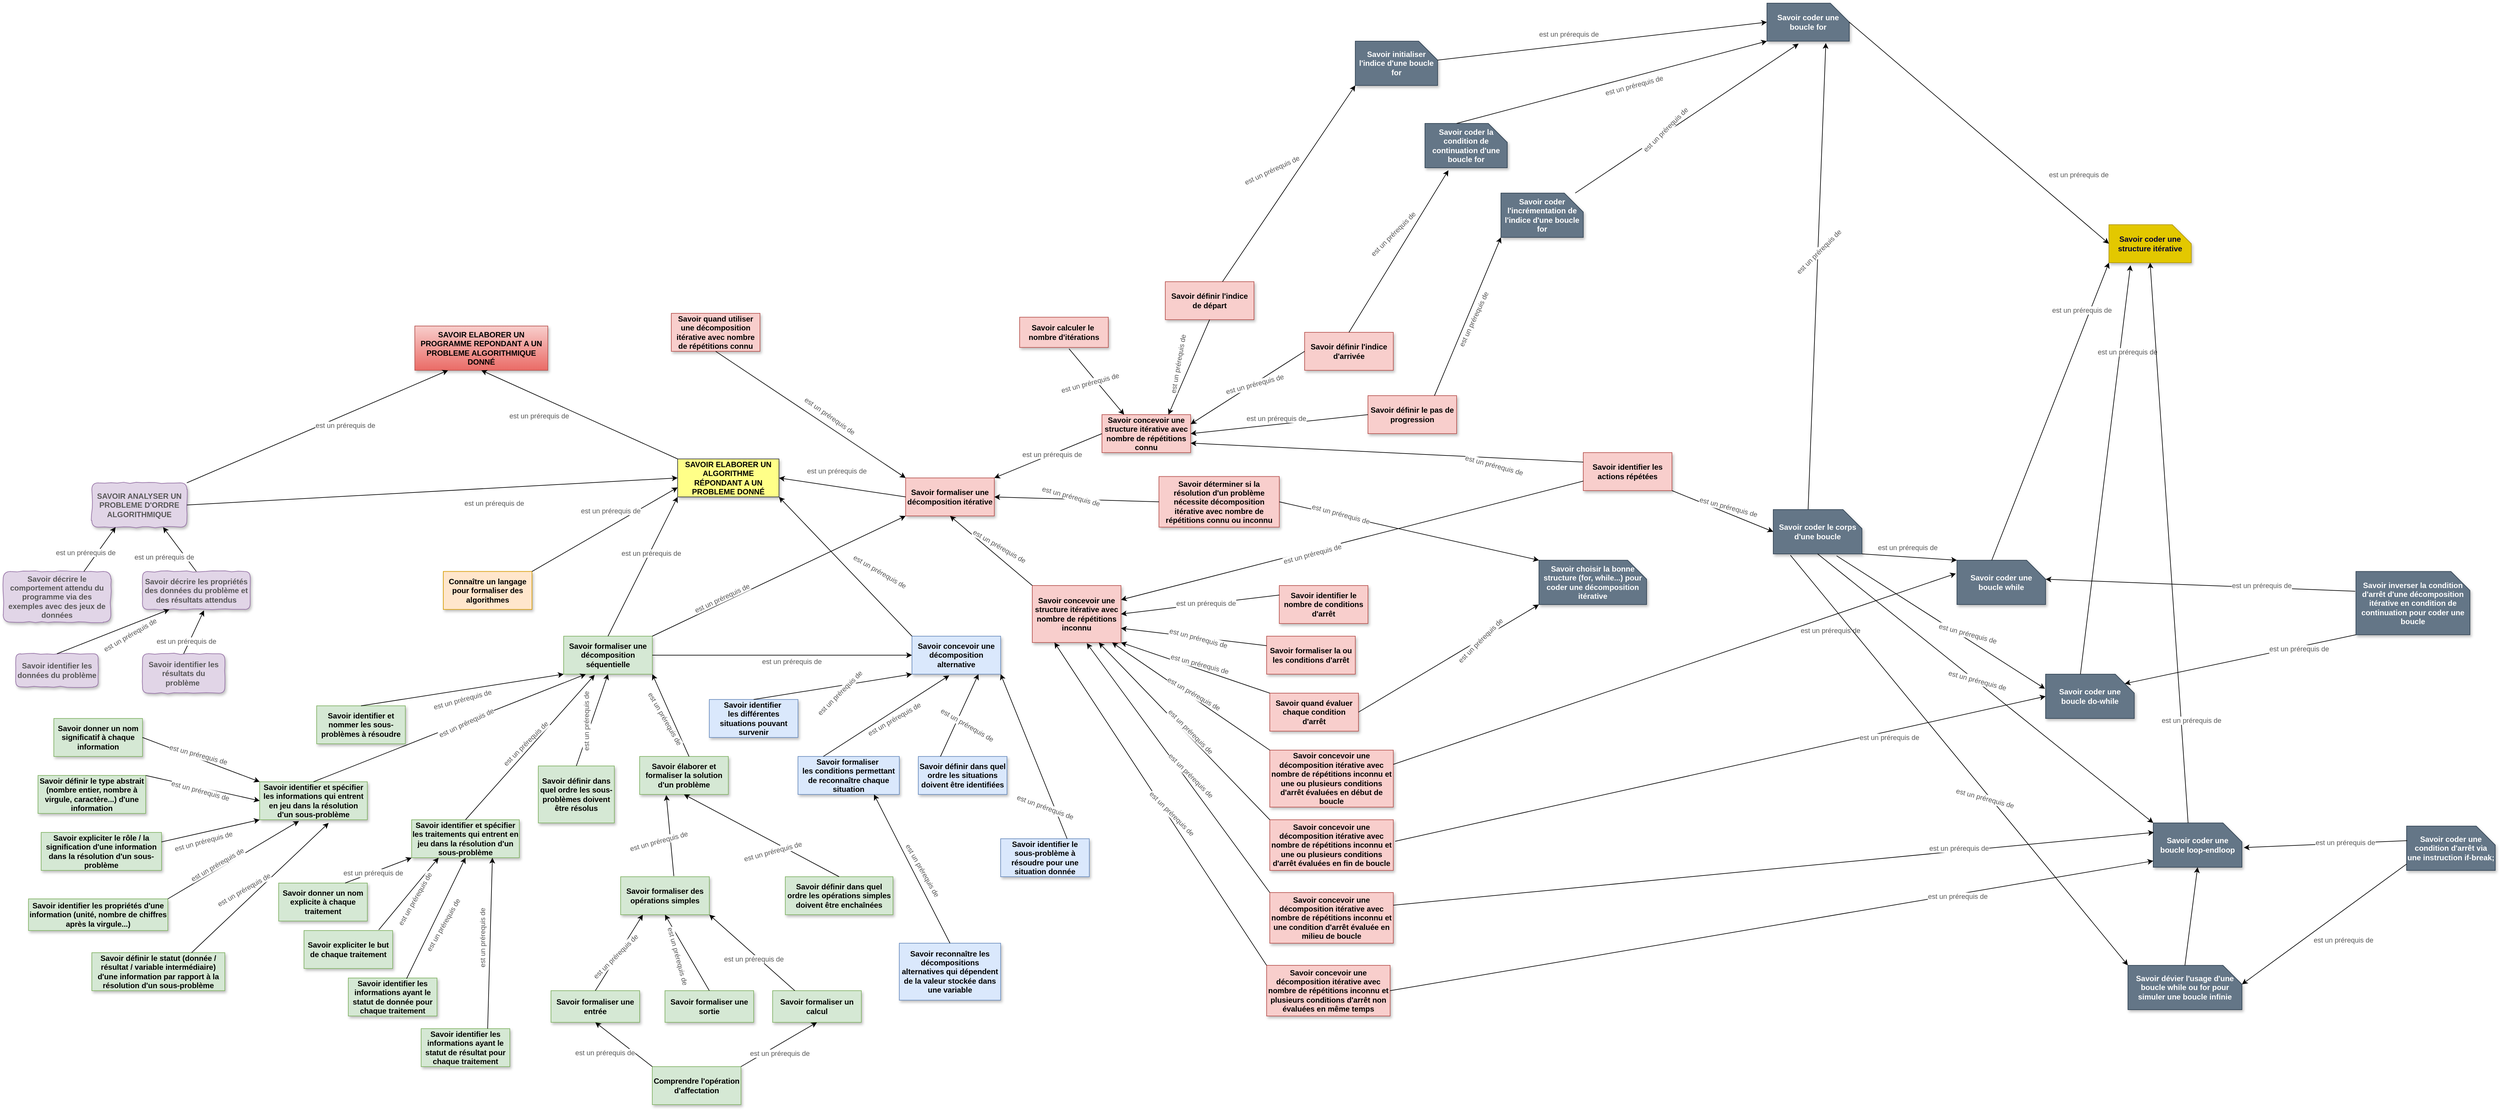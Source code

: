<mxfile version="13.0.3" type="device"><diagram id="7fjyZsgbrtCcQ4YysDGE" name="Page-1"><mxGraphModel dx="1422" dy="2859" grid="1" gridSize="10" guides="1" tooltips="1" connect="1" arrows="1" fold="1" page="1" pageScale="1" pageWidth="1200" pageHeight="1920" math="0" shadow="0"><root><mxCell id="0"/><mxCell id="1" parent="0"/><mxCell id="ZBL6lOSslQJvdd9N8RSr-1" value="SAVOIR ANALYSER UN PROBLEME D'ORDRE ALGORITHMIQUE" style="rounded=1;whiteSpace=wrap;html=1;fillColor=#e1d5e7;strokeColor=#9673a6;shadow=1;fontStyle=1;fontColor=#575757;comic=1;" parent="1" vertex="1"><mxGeometry x="145" y="17.76" width="150" height="70" as="geometry"/></mxCell><mxCell id="ZBL6lOSslQJvdd9N8RSr-2" value="SAVOIR ELABORER UN PROGRAMME REPONDANT A UN PROBLEME ALGORITHMIQUE DONN&lt;b&gt;É&lt;/b&gt;" style="rounded=0;whiteSpace=wrap;html=1;fillColor=#f8cecc;strokeColor=#b85450;shadow=1;fontStyle=1;glass=0;comic=0;gradientColor=#ea6b66;" parent="1" vertex="1"><mxGeometry x="655" y="-230" width="210" height="70" as="geometry"/></mxCell><mxCell id="ZBL6lOSslQJvdd9N8RSr-3" value="Savoir décrire le comportement attendu du programme via des exemples avec des jeux de données" style="rounded=1;whiteSpace=wrap;html=1;fillColor=#e1d5e7;strokeColor=#9673a6;shadow=1;fontStyle=1;fontColor=#575757;comic=1;" parent="1" vertex="1"><mxGeometry x="5" y="157.76" width="170" height="80" as="geometry"/></mxCell><mxCell id="ZBL6lOSslQJvdd9N8RSr-7" value="" style="endArrow=classic;html=1;fontColor=#575757;entryX=0.75;entryY=1;entryDx=0;entryDy=0;exitX=0.5;exitY=0;exitDx=0;exitDy=0;" parent="1" source="ZBL6lOSslQJvdd9N8RSr-12" target="ZBL6lOSslQJvdd9N8RSr-1" edge="1"><mxGeometry width="50" height="50" relative="1" as="geometry"><mxPoint x="135" y="197.76" as="sourcePoint"/><mxPoint x="175" y="137.76" as="targetPoint"/></mxGeometry></mxCell><mxCell id="ZBL6lOSslQJvdd9N8RSr-9" value="est un prérequis de" style="edgeLabel;html=1;align=center;verticalAlign=middle;resizable=0;points=[];fontColor=#575757;" parent="ZBL6lOSslQJvdd9N8RSr-7" vertex="1" connectable="0"><mxGeometry x="0.298" y="-1" relative="1" as="geometry"><mxPoint x="-17.93" y="23.63" as="offset"/></mxGeometry></mxCell><mxCell id="ZBL6lOSslQJvdd9N8RSr-10" value="Savoir identifier les données du problème" style="rounded=1;whiteSpace=wrap;html=1;fillColor=#e1d5e7;strokeColor=#9673a6;shadow=1;fontStyle=1;fontColor=#575757;comic=1;" parent="1" vertex="1"><mxGeometry x="25" y="287.76" width="130" height="52.24" as="geometry"/></mxCell><mxCell id="ZBL6lOSslQJvdd9N8RSr-11" value="Savoir identifier les résultats du problème&amp;nbsp;" style="rounded=1;whiteSpace=wrap;html=1;fillColor=#e1d5e7;strokeColor=#9673a6;shadow=1;fontStyle=1;fontColor=#575757;comic=1;" parent="1" vertex="1"><mxGeometry x="225" y="287.76" width="130" height="62.24" as="geometry"/></mxCell><mxCell id="ZBL6lOSslQJvdd9N8RSr-12" value="Savoir décrire les propriétés des données du problème et des résultats attendus" style="rounded=1;whiteSpace=wrap;html=1;fillColor=#e1d5e7;strokeColor=#9673a6;shadow=1;fontStyle=1;fontColor=#575757;comic=1;" parent="1" vertex="1"><mxGeometry x="225" y="157.76" width="170" height="60" as="geometry"/></mxCell><mxCell id="ZBL6lOSslQJvdd9N8RSr-13" value="" style="endArrow=classic;html=1;fontColor=#575757;exitX=0.5;exitY=0;exitDx=0;exitDy=0;entryX=0.25;entryY=1;entryDx=0;entryDy=0;" parent="1" source="ZBL6lOSslQJvdd9N8RSr-10" target="ZBL6lOSslQJvdd9N8RSr-12" edge="1"><mxGeometry width="50" height="50" relative="1" as="geometry"><mxPoint x="265" y="617.76" as="sourcePoint"/><mxPoint x="125" y="337.76" as="targetPoint"/></mxGeometry></mxCell><mxCell id="ZBL6lOSslQJvdd9N8RSr-14" value="est un prérequis de" style="edgeLabel;html=1;align=center;verticalAlign=middle;resizable=0;points=[];fontColor=#575757;rotation=-30;" parent="ZBL6lOSslQJvdd9N8RSr-13" vertex="1" connectable="0"><mxGeometry x="0.298" y="-1" relative="1" as="geometry"><mxPoint x="-0.72" y="14.56" as="offset"/></mxGeometry></mxCell><mxCell id="ZBL6lOSslQJvdd9N8RSr-15" value="" style="endArrow=classic;html=1;fontColor=#575757;entryX=0.571;entryY=1.025;entryDx=0;entryDy=0;exitX=0.5;exitY=0;exitDx=0;exitDy=0;entryPerimeter=0;" parent="1" source="ZBL6lOSslQJvdd9N8RSr-11" target="ZBL6lOSslQJvdd9N8RSr-12" edge="1"><mxGeometry width="50" height="50" relative="1" as="geometry"><mxPoint x="345" y="377.76" as="sourcePoint"/><mxPoint x="225" y="291.76" as="targetPoint"/></mxGeometry></mxCell><mxCell id="ZBL6lOSslQJvdd9N8RSr-16" value="est un prérequis de" style="edgeLabel;html=1;align=center;verticalAlign=middle;resizable=0;points=[];fontColor=#575757;" parent="ZBL6lOSslQJvdd9N8RSr-15" vertex="1" connectable="0"><mxGeometry x="0.298" y="-1" relative="1" as="geometry"><mxPoint x="-17.93" y="23.63" as="offset"/></mxGeometry></mxCell><mxCell id="ZBL6lOSslQJvdd9N8RSr-19" value="" style="endArrow=classic;html=1;fontColor=#575757;entryX=0.25;entryY=1;entryDx=0;entryDy=0;exitX=0.75;exitY=0;exitDx=0;exitDy=0;" parent="1" source="ZBL6lOSslQJvdd9N8RSr-3" target="ZBL6lOSslQJvdd9N8RSr-1" edge="1"><mxGeometry width="50" height="50" relative="1" as="geometry"><mxPoint x="425" y="557.76" as="sourcePoint"/><mxPoint x="362.02" y="489.76" as="targetPoint"/></mxGeometry></mxCell><mxCell id="ZBL6lOSslQJvdd9N8RSr-20" value="est un prérequis de" style="edgeLabel;html=1;align=center;verticalAlign=middle;resizable=0;points=[];fontColor=#575757;" parent="ZBL6lOSslQJvdd9N8RSr-19" vertex="1" connectable="0"><mxGeometry x="0.298" y="-1" relative="1" as="geometry"><mxPoint x="-31.52" y="14.53" as="offset"/></mxGeometry></mxCell><mxCell id="ZBL6lOSslQJvdd9N8RSr-28" value="SAVOIR ELABORER UN ALGORITHME R&lt;b&gt;É&lt;/b&gt;PONDANT A UN PROBLEME DONN&lt;b&gt;É&lt;/b&gt;" style="rounded=0;whiteSpace=wrap;html=1;fillColor=#ffff88;strokeColor=#36393d;shadow=1;fontStyle=1;" parent="1" vertex="1"><mxGeometry x="1070" y="-20" width="160" height="60" as="geometry"/></mxCell><mxCell id="ZBL6lOSslQJvdd9N8RSr-29" value="" style="endArrow=classic;html=1;fontColor=#575757;entryX=0;entryY=0.5;entryDx=0;entryDy=0;exitX=1;exitY=0.5;exitDx=0;exitDy=0;" parent="1" source="ZBL6lOSslQJvdd9N8RSr-1" target="ZBL6lOSslQJvdd9N8RSr-28" edge="1"><mxGeometry width="50" height="50" relative="1" as="geometry"><mxPoint x="441" y="330" as="sourcePoint"/><mxPoint x="356" y="220" as="targetPoint"/></mxGeometry></mxCell><mxCell id="ZBL6lOSslQJvdd9N8RSr-30" value="est un prérequis de" style="edgeLabel;html=1;align=center;verticalAlign=middle;resizable=0;points=[];fontColor=#575757;" parent="ZBL6lOSslQJvdd9N8RSr-29" vertex="1" connectable="0"><mxGeometry x="0.298" y="-1" relative="1" as="geometry"><mxPoint x="-17.93" y="23.63" as="offset"/></mxGeometry></mxCell><mxCell id="ZBL6lOSslQJvdd9N8RSr-32" value="Connaître un langage pour formaliser des algorithmes" style="rounded=0;whiteSpace=wrap;html=1;fillColor=#ffe6cc;strokeColor=#d79b00;shadow=1;fontStyle=1;" parent="1" vertex="1"><mxGeometry x="700" y="157.76" width="140" height="60" as="geometry"/></mxCell><mxCell id="ZBL6lOSslQJvdd9N8RSr-33" value="Savoir formaliser une décomposition séquentielle" style="rounded=0;whiteSpace=wrap;html=1;fillColor=#d5e8d4;strokeColor=#82b366;shadow=1;fontStyle=1;" parent="1" vertex="1"><mxGeometry x="890" y="260" width="140" height="60" as="geometry"/></mxCell><mxCell id="ZBL6lOSslQJvdd9N8RSr-34" value="Savoir identifier et nommer&amp;nbsp;les sous-problèmes à résoudre" style="rounded=0;whiteSpace=wrap;html=1;fillColor=#d5e8d4;strokeColor=#82b366;shadow=1;fontStyle=1;" parent="1" vertex="1"><mxGeometry x="500" y="370" width="140" height="60" as="geometry"/></mxCell><mxCell id="ZBL6lOSslQJvdd9N8RSr-35" value="Savoir définir dans quel ordre les sous-problèmes doivent être résolus" style="rounded=0;whiteSpace=wrap;html=1;fillColor=#d5e8d4;strokeColor=#82b366;shadow=1;fontStyle=1;" parent="1" vertex="1"><mxGeometry x="850" y="465" width="120" height="90" as="geometry"/></mxCell><mxCell id="ZBL6lOSslQJvdd9N8RSr-36" value="Savoir formaliser une entrée" style="rounded=0;whiteSpace=wrap;html=1;fillColor=#d5e8d4;strokeColor=#82b366;shadow=1;fontStyle=1;" parent="1" vertex="1"><mxGeometry x="870" y="820" width="140" height="50" as="geometry"/></mxCell><mxCell id="ZBL6lOSslQJvdd9N8RSr-37" value="Savoir formaliser une sortie" style="rounded=0;whiteSpace=wrap;html=1;fillColor=#d5e8d4;strokeColor=#82b366;shadow=1;fontStyle=1;" parent="1" vertex="1"><mxGeometry x="1050" y="820" width="140" height="50" as="geometry"/></mxCell><mxCell id="ZBL6lOSslQJvdd9N8RSr-38" value="Savoir formaliser un calcul" style="rounded=0;whiteSpace=wrap;html=1;fillColor=#d5e8d4;strokeColor=#82b366;shadow=1;fontStyle=1;" parent="1" vertex="1"><mxGeometry x="1220" y="820" width="140" height="50" as="geometry"/></mxCell><mxCell id="ZBL6lOSslQJvdd9N8RSr-39" value="Savoir formaliser des opérations simples" style="rounded=0;whiteSpace=wrap;html=1;fillColor=#d5e8d4;strokeColor=#82b366;shadow=1;fontStyle=1;" parent="1" vertex="1"><mxGeometry x="980" y="640" width="140" height="60" as="geometry"/></mxCell><mxCell id="ZBL6lOSslQJvdd9N8RSr-41" value="Savoir définir dans quel ordre les opérations simples doivent être enchaînées" style="rounded=0;whiteSpace=wrap;html=1;fillColor=#d5e8d4;strokeColor=#82b366;shadow=1;fontStyle=1;" parent="1" vertex="1"><mxGeometry x="1240" y="640" width="170" height="60" as="geometry"/></mxCell><mxCell id="ZBL6lOSslQJvdd9N8RSr-42" value="Savoir élaborer et formaliser la solution d'un problème" style="rounded=0;whiteSpace=wrap;html=1;fillColor=#d5e8d4;strokeColor=#82b366;shadow=1;fontStyle=1;" parent="1" vertex="1"><mxGeometry x="1010" y="450" width="140" height="60" as="geometry"/></mxCell><mxCell id="pXO_To5kWLqtYd8qmssT-2" value="" style="endArrow=classic;html=1;fontColor=#575757;exitX=0.6;exitY=-0.017;exitDx=0;exitDy=0;entryX=0.3;entryY=1.017;entryDx=0;entryDy=0;entryPerimeter=0;exitPerimeter=0;" parent="1" source="ZBL6lOSslQJvdd9N8RSr-39" target="ZBL6lOSslQJvdd9N8RSr-42" edge="1"><mxGeometry width="50" height="50" relative="1" as="geometry"><mxPoint x="1692.5" y="440" as="sourcePoint"/><mxPoint x="1750" y="360" as="targetPoint"/></mxGeometry></mxCell><mxCell id="pXO_To5kWLqtYd8qmssT-3" value="est un prérequis de" style="edgeLabel;html=1;align=center;verticalAlign=middle;resizable=0;points=[];fontColor=#575757;rotation=-15;" parent="pXO_To5kWLqtYd8qmssT-2" vertex="1" connectable="0"><mxGeometry x="0.298" y="-1" relative="1" as="geometry"><mxPoint x="-17.93" y="28.18" as="offset"/></mxGeometry></mxCell><mxCell id="pXO_To5kWLqtYd8qmssT-4" value="" style="endArrow=classic;html=1;fontColor=#575757;exitX=0.5;exitY=0;exitDx=0;exitDy=0;entryX=0.25;entryY=1;entryDx=0;entryDy=0;" parent="1" source="ZBL6lOSslQJvdd9N8RSr-36" target="ZBL6lOSslQJvdd9N8RSr-39" edge="1"><mxGeometry width="50" height="50" relative="1" as="geometry"><mxPoint x="1080" y="599.35" as="sourcePoint"/><mxPoint x="1178" y="531.39" as="targetPoint"/></mxGeometry></mxCell><mxCell id="pXO_To5kWLqtYd8qmssT-5" value="est un prérequis de" style="edgeLabel;html=1;align=center;verticalAlign=middle;resizable=0;points=[];fontColor=#575757;rotation=-45;" parent="pXO_To5kWLqtYd8qmssT-4" vertex="1" connectable="0"><mxGeometry x="0.298" y="-1" relative="1" as="geometry"><mxPoint x="-17.93" y="23.63" as="offset"/></mxGeometry></mxCell><mxCell id="pXO_To5kWLqtYd8qmssT-6" value="" style="endArrow=classic;html=1;fontColor=#575757;exitX=0.5;exitY=0;exitDx=0;exitDy=0;entryX=0.5;entryY=1;entryDx=0;entryDy=0;" parent="1" source="ZBL6lOSslQJvdd9N8RSr-37" target="ZBL6lOSslQJvdd9N8RSr-39" edge="1"><mxGeometry width="50" height="50" relative="1" as="geometry"><mxPoint x="1165" y="661.39" as="sourcePoint"/><mxPoint x="1300" y="611.39" as="targetPoint"/></mxGeometry></mxCell><mxCell id="pXO_To5kWLqtYd8qmssT-7" value="est un prérequis de" style="edgeLabel;html=1;align=center;verticalAlign=middle;resizable=0;points=[];fontColor=#575757;rotation=75;" parent="pXO_To5kWLqtYd8qmssT-6" vertex="1" connectable="0"><mxGeometry x="0.298" y="-1" relative="1" as="geometry"><mxPoint x="-4.86" y="23.63" as="offset"/></mxGeometry></mxCell><mxCell id="pXO_To5kWLqtYd8qmssT-8" value="" style="endArrow=classic;html=1;fontColor=#575757;exitX=0.25;exitY=0;exitDx=0;exitDy=0;entryX=1;entryY=1;entryDx=0;entryDy=0;" parent="1" source="ZBL6lOSslQJvdd9N8RSr-38" target="ZBL6lOSslQJvdd9N8RSr-39" edge="1"><mxGeometry width="50" height="50" relative="1" as="geometry"><mxPoint x="1690" y="681.39" as="sourcePoint"/><mxPoint x="1690" y="581.39" as="targetPoint"/></mxGeometry></mxCell><mxCell id="pXO_To5kWLqtYd8qmssT-9" value="est un prérequis de" style="edgeLabel;html=1;align=center;verticalAlign=middle;resizable=0;points=[];fontColor=#575757;" parent="pXO_To5kWLqtYd8qmssT-8" vertex="1" connectable="0"><mxGeometry x="0.298" y="-1" relative="1" as="geometry"><mxPoint x="21.78" y="28.48" as="offset"/></mxGeometry></mxCell><mxCell id="pXO_To5kWLqtYd8qmssT-10" value="Comprendre l'opération d'affectation" style="rounded=0;whiteSpace=wrap;html=1;fillColor=#d5e8d4;strokeColor=#82b366;shadow=1;fontStyle=1;" parent="1" vertex="1"><mxGeometry x="1030" y="940.0" width="140" height="60" as="geometry"/></mxCell><mxCell id="pXO_To5kWLqtYd8qmssT-11" value="" style="endArrow=classic;html=1;fontColor=#575757;exitX=1;exitY=0;exitDx=0;exitDy=0;entryX=0.5;entryY=1;entryDx=0;entryDy=0;" parent="1" source="pXO_To5kWLqtYd8qmssT-10" target="ZBL6lOSslQJvdd9N8RSr-38" edge="1"><mxGeometry width="50" height="50" relative="1" as="geometry"><mxPoint x="1790" y="920" as="sourcePoint"/><mxPoint x="1620" y="820" as="targetPoint"/></mxGeometry></mxCell><mxCell id="pXO_To5kWLqtYd8qmssT-12" value="est un prérequis de" style="edgeLabel;html=1;align=center;verticalAlign=middle;resizable=0;points=[];fontColor=#575757;" parent="pXO_To5kWLqtYd8qmssT-11" vertex="1" connectable="0"><mxGeometry x="0.298" y="-1" relative="1" as="geometry"><mxPoint x="-17.93" y="23.63" as="offset"/></mxGeometry></mxCell><mxCell id="pXO_To5kWLqtYd8qmssT-16" value="" style="endArrow=classic;html=1;fontColor=#575757;exitX=0.5;exitY=0;exitDx=0;exitDy=0;entryX=0;entryY=1;entryDx=0;entryDy=0;" parent="1" source="ZBL6lOSslQJvdd9N8RSr-34" target="ZBL6lOSslQJvdd9N8RSr-33" edge="1"><mxGeometry width="50" height="50" relative="1" as="geometry"><mxPoint x="650" y="417.96" as="sourcePoint"/><mxPoint x="793" y="360" as="targetPoint"/></mxGeometry></mxCell><mxCell id="pXO_To5kWLqtYd8qmssT-17" value="est un prérequis de" style="edgeLabel;html=1;align=center;verticalAlign=middle;resizable=0;points=[];fontColor=#575757;rotation=-15;" parent="pXO_To5kWLqtYd8qmssT-16" vertex="1" connectable="0"><mxGeometry x="0.298" y="-1" relative="1" as="geometry"><mxPoint x="-47.64" y="21.43" as="offset"/></mxGeometry></mxCell><mxCell id="pXO_To5kWLqtYd8qmssT-18" value="" style="endArrow=classic;html=1;fontColor=#575757;exitX=0.5;exitY=0;exitDx=0;exitDy=0;entryX=0.5;entryY=1;entryDx=0;entryDy=0;" parent="1" source="ZBL6lOSslQJvdd9N8RSr-35" target="ZBL6lOSslQJvdd9N8RSr-33" edge="1"><mxGeometry width="50" height="50" relative="1" as="geometry"><mxPoint x="690" y="430" as="sourcePoint"/><mxPoint x="840" y="370" as="targetPoint"/></mxGeometry></mxCell><mxCell id="pXO_To5kWLqtYd8qmssT-19" value="est un prérequis de" style="edgeLabel;html=1;align=center;verticalAlign=middle;resizable=0;points=[];fontColor=#575757;rotation=-90;" parent="pXO_To5kWLqtYd8qmssT-18" vertex="1" connectable="0"><mxGeometry x="0.298" y="-1" relative="1" as="geometry"><mxPoint x="-17.93" y="23.63" as="offset"/></mxGeometry></mxCell><mxCell id="pXO_To5kWLqtYd8qmssT-22" value="Savoir identifier et spécifier les informations qui entrent en jeu dans la résolution d'un sous-problème" style="rounded=0;whiteSpace=wrap;html=1;fillColor=#d5e8d4;strokeColor=#82b366;shadow=1;fontStyle=1;" parent="1" vertex="1"><mxGeometry x="410" y="490" width="170" height="60" as="geometry"/></mxCell><mxCell id="pXO_To5kWLqtYd8qmssT-23" value="" style="endArrow=classic;html=1;fontColor=#575757;exitX=0.5;exitY=0;exitDx=0;exitDy=0;entryX=0.25;entryY=1;entryDx=0;entryDy=0;" parent="1" source="pXO_To5kWLqtYd8qmssT-22" target="ZBL6lOSslQJvdd9N8RSr-33" edge="1"><mxGeometry width="50" height="50" relative="1" as="geometry"><mxPoint x="885" y="430" as="sourcePoint"/><mxPoint x="910" y="370" as="targetPoint"/></mxGeometry></mxCell><mxCell id="pXO_To5kWLqtYd8qmssT-24" value="est un prérequis de" style="edgeLabel;html=1;align=center;verticalAlign=middle;resizable=0;points=[];fontColor=#575757;rotation=-25;" parent="pXO_To5kWLqtYd8qmssT-23" vertex="1" connectable="0"><mxGeometry x="0.298" y="-1" relative="1" as="geometry"><mxPoint x="-38.74" y="16.01" as="offset"/></mxGeometry></mxCell><mxCell id="pXO_To5kWLqtYd8qmssT-25" value="" style="endArrow=classic;html=1;fontColor=#575757;exitX=0.557;exitY=0;exitDx=0;exitDy=0;entryX=1;entryY=1;entryDx=0;entryDy=0;exitPerimeter=0;" parent="1" source="ZBL6lOSslQJvdd9N8RSr-42" target="ZBL6lOSslQJvdd9N8RSr-33" edge="1"><mxGeometry width="50" height="50" relative="1" as="geometry"><mxPoint x="1260" y="420" as="sourcePoint"/><mxPoint x="1220" y="320" as="targetPoint"/></mxGeometry></mxCell><mxCell id="pXO_To5kWLqtYd8qmssT-26" value="est un prérequis de" style="edgeLabel;html=1;align=center;verticalAlign=middle;resizable=0;points=[];fontColor=#575757;rotation=60;" parent="pXO_To5kWLqtYd8qmssT-25" vertex="1" connectable="0"><mxGeometry x="0.298" y="-1" relative="1" as="geometry"><mxPoint x="-1.42" y="24.43" as="offset"/></mxGeometry></mxCell><mxCell id="pXO_To5kWLqtYd8qmssT-28" value="" style="endArrow=classic;html=1;fontColor=#575757;exitX=0.5;exitY=0;exitDx=0;exitDy=0;entryX=0.5;entryY=1;entryDx=0;entryDy=0;" parent="1" source="ZBL6lOSslQJvdd9N8RSr-41" target="ZBL6lOSslQJvdd9N8RSr-42" edge="1"><mxGeometry width="50" height="50" relative="1" as="geometry"><mxPoint x="953" y="570.37" as="sourcePoint"/><mxPoint x="1142" y="491.02" as="targetPoint"/></mxGeometry></mxCell><mxCell id="pXO_To5kWLqtYd8qmssT-29" value="est un prérequis de" style="edgeLabel;html=1;align=center;verticalAlign=middle;resizable=0;points=[];fontColor=#575757;rotation=-15;" parent="pXO_To5kWLqtYd8qmssT-28" vertex="1" connectable="0"><mxGeometry x="0.298" y="-1" relative="1" as="geometry"><mxPoint x="53.53" y="45.25" as="offset"/></mxGeometry></mxCell><mxCell id="pXO_To5kWLqtYd8qmssT-30" value="" style="endArrow=classic;html=1;fontColor=#575757;exitX=1;exitY=0;exitDx=0;exitDy=0;entryX=0;entryY=0.75;entryDx=0;entryDy=0;" parent="1" source="ZBL6lOSslQJvdd9N8RSr-32" target="ZBL6lOSslQJvdd9N8RSr-28" edge="1"><mxGeometry width="50" height="50" relative="1" as="geometry"><mxPoint x="650" y="424" as="sourcePoint"/><mxPoint x="900" y="330" as="targetPoint"/></mxGeometry></mxCell><mxCell id="pXO_To5kWLqtYd8qmssT-31" value="est un prérequis de" style="edgeLabel;html=1;align=center;verticalAlign=middle;resizable=0;points=[];fontColor=#575757;" parent="pXO_To5kWLqtYd8qmssT-30" vertex="1" connectable="0"><mxGeometry x="0.298" y="-1" relative="1" as="geometry"><mxPoint x="-26" y="-11.0" as="offset"/></mxGeometry></mxCell><mxCell id="pXO_To5kWLqtYd8qmssT-32" value="Savoir concevoir une décomposition alternative" style="rounded=0;whiteSpace=wrap;html=1;fillColor=#dae8fc;strokeColor=#6c8ebf;shadow=1;fontStyle=1;" parent="1" vertex="1"><mxGeometry x="1440" y="260" width="140" height="60" as="geometry"/></mxCell><mxCell id="pXO_To5kWLqtYd8qmssT-33" value="" style="endArrow=classic;html=1;fontColor=#575757;entryX=0;entryY=0.5;entryDx=0;entryDy=0;exitX=1;exitY=0.5;exitDx=0;exitDy=0;" parent="1" source="ZBL6lOSslQJvdd9N8RSr-33" target="pXO_To5kWLqtYd8qmssT-32" edge="1"><mxGeometry width="50" height="50" relative="1" as="geometry"><mxPoint x="1060" y="270" as="sourcePoint"/><mxPoint x="900" y="300" as="targetPoint"/></mxGeometry></mxCell><mxCell id="pXO_To5kWLqtYd8qmssT-34" value="est un prérequis de" style="edgeLabel;html=1;align=center;verticalAlign=middle;resizable=0;points=[];fontColor=#575757;" parent="pXO_To5kWLqtYd8qmssT-33" vertex="1" connectable="0"><mxGeometry x="0.298" y="-1" relative="1" as="geometry"><mxPoint x="-46" y="9.0" as="offset"/></mxGeometry></mxCell><mxCell id="pXO_To5kWLqtYd8qmssT-35" value="" style="endArrow=classic;html=1;fontColor=#575757;exitX=0.5;exitY=0;exitDx=0;exitDy=0;entryX=0;entryY=1;entryDx=0;entryDy=0;" parent="1" source="ZBL6lOSslQJvdd9N8RSr-33" target="ZBL6lOSslQJvdd9N8RSr-28" edge="1"><mxGeometry width="50" height="50" relative="1" as="geometry"><mxPoint x="990" y="430" as="sourcePoint"/><mxPoint x="1005" y="330" as="targetPoint"/></mxGeometry></mxCell><mxCell id="pXO_To5kWLqtYd8qmssT-36" value="est un prérequis de" style="edgeLabel;html=1;align=center;verticalAlign=middle;resizable=0;points=[];fontColor=#575757;" parent="pXO_To5kWLqtYd8qmssT-35" vertex="1" connectable="0"><mxGeometry x="0.298" y="-1" relative="1" as="geometry"><mxPoint x="-4.36" y="11.37" as="offset"/></mxGeometry></mxCell><mxCell id="pXO_To5kWLqtYd8qmssT-39" value="Savoir identifier&amp;nbsp;&lt;br&gt;les différentes situations pouvant survenir" style="rounded=0;whiteSpace=wrap;html=1;fillColor=#dae8fc;strokeColor=#6c8ebf;shadow=1;fontStyle=1;" parent="1" vertex="1"><mxGeometry x="1120" y="360" width="140" height="60" as="geometry"/></mxCell><mxCell id="pXO_To5kWLqtYd8qmssT-40" value="Savoir formaliser&amp;nbsp;&lt;br&gt;les conditions permettant de reconnaître chaque situation" style="rounded=0;whiteSpace=wrap;html=1;fillColor=#dae8fc;strokeColor=#6c8ebf;shadow=1;fontStyle=1;" parent="1" vertex="1"><mxGeometry x="1260" y="450" width="160" height="60" as="geometry"/></mxCell><mxCell id="pXO_To5kWLqtYd8qmssT-41" value="Savoir définir dans quel ordre les situations doivent être identifiées" style="rounded=0;whiteSpace=wrap;html=1;fillColor=#dae8fc;strokeColor=#6c8ebf;shadow=1;fontStyle=1;" parent="1" vertex="1"><mxGeometry x="1450" y="450" width="140" height="60" as="geometry"/></mxCell><mxCell id="pXO_To5kWLqtYd8qmssT-42" value="Savoir identifier le sous-problème à résoudre pour une situation donnée" style="rounded=0;whiteSpace=wrap;html=1;fillColor=#dae8fc;strokeColor=#6c8ebf;shadow=1;fontStyle=1;" parent="1" vertex="1"><mxGeometry x="1580" y="580" width="140" height="60" as="geometry"/></mxCell><mxCell id="pXO_To5kWLqtYd8qmssT-43" value="" style="endArrow=classic;html=1;fontColor=#575757;exitX=0.5;exitY=0;exitDx=0;exitDy=0;entryX=0;entryY=1;entryDx=0;entryDy=0;" parent="1" source="pXO_To5kWLqtYd8qmssT-39" target="pXO_To5kWLqtYd8qmssT-32" edge="1"><mxGeometry width="50" height="50" relative="1" as="geometry"><mxPoint x="1177.98" y="430" as="sourcePoint"/><mxPoint x="1040" y="330" as="targetPoint"/></mxGeometry></mxCell><mxCell id="pXO_To5kWLqtYd8qmssT-44" value="est un prérequis de" style="edgeLabel;html=1;align=center;verticalAlign=middle;resizable=0;points=[];fontColor=#575757;rotation=-45;" parent="pXO_To5kWLqtYd8qmssT-43" vertex="1" connectable="0"><mxGeometry x="0.298" y="-1" relative="1" as="geometry"><mxPoint x="-27.1" y="14.92" as="offset"/></mxGeometry></mxCell><mxCell id="pXO_To5kWLqtYd8qmssT-45" value="" style="endArrow=classic;html=1;fontColor=#575757;exitX=0.25;exitY=0;exitDx=0;exitDy=0;entryX=0.421;entryY=1.033;entryDx=0;entryDy=0;entryPerimeter=0;" parent="1" source="pXO_To5kWLqtYd8qmssT-40" target="pXO_To5kWLqtYd8qmssT-32" edge="1"><mxGeometry width="50" height="50" relative="1" as="geometry"><mxPoint x="1370" y="430" as="sourcePoint"/><mxPoint x="1490" y="330" as="targetPoint"/></mxGeometry></mxCell><mxCell id="pXO_To5kWLqtYd8qmssT-46" value="est un prérequis de" style="edgeLabel;html=1;align=center;verticalAlign=middle;resizable=0;points=[];fontColor=#575757;rotation=-30;" parent="pXO_To5kWLqtYd8qmssT-45" vertex="1" connectable="0"><mxGeometry x="0.298" y="-1" relative="1" as="geometry"><mxPoint x="-17.93" y="23.63" as="offset"/></mxGeometry></mxCell><mxCell id="pXO_To5kWLqtYd8qmssT-47" value="" style="endArrow=classic;html=1;fontColor=#575757;exitX=0.25;exitY=0;exitDx=0;exitDy=0;entryX=0.75;entryY=1;entryDx=0;entryDy=0;" parent="1" source="pXO_To5kWLqtYd8qmssT-41" target="pXO_To5kWLqtYd8qmssT-32" edge="1"><mxGeometry width="50" height="50" relative="1" as="geometry"><mxPoint x="1530" y="430" as="sourcePoint"/><mxPoint x="1548.94" y="331.98" as="targetPoint"/></mxGeometry></mxCell><mxCell id="pXO_To5kWLqtYd8qmssT-48" value="est un prérequis de" style="edgeLabel;html=1;align=center;verticalAlign=middle;resizable=0;points=[];fontColor=#575757;rotation=30;" parent="pXO_To5kWLqtYd8qmssT-47" vertex="1" connectable="0"><mxGeometry x="0.298" y="-1" relative="1" as="geometry"><mxPoint x="1.76" y="33.64" as="offset"/></mxGeometry></mxCell><mxCell id="pXO_To5kWLqtYd8qmssT-49" value="" style="endArrow=classic;html=1;fontColor=#575757;exitX=0.75;exitY=0;exitDx=0;exitDy=0;entryX=1;entryY=1;entryDx=0;entryDy=0;" parent="1" source="pXO_To5kWLqtYd8qmssT-42" target="pXO_To5kWLqtYd8qmssT-32" edge="1"><mxGeometry width="50" height="50" relative="1" as="geometry"><mxPoint x="1725" y="430" as="sourcePoint"/><mxPoint x="1595" y="330" as="targetPoint"/></mxGeometry></mxCell><mxCell id="pXO_To5kWLqtYd8qmssT-50" value="est un prérequis de" style="edgeLabel;html=1;align=center;verticalAlign=middle;resizable=0;points=[];fontColor=#575757;rotation=20;" parent="pXO_To5kWLqtYd8qmssT-49" vertex="1" connectable="0"><mxGeometry x="0.298" y="-1" relative="1" as="geometry"><mxPoint x="32.23" y="119.13" as="offset"/></mxGeometry></mxCell><mxCell id="pXO_To5kWLqtYd8qmssT-51" value="Savoir formaliser une décomposition itérative" style="rounded=0;whiteSpace=wrap;html=1;fillColor=#f8cecc;strokeColor=#b85450;shadow=1;fontStyle=1;" parent="1" vertex="1"><mxGeometry x="1430" y="10" width="140" height="60" as="geometry"/></mxCell><mxCell id="pXO_To5kWLqtYd8qmssT-52" value="" style="endArrow=classic;html=1;fontColor=#575757;entryX=0.25;entryY=1;entryDx=0;entryDy=0;exitX=1;exitY=0;exitDx=0;exitDy=0;" parent="1" source="ZBL6lOSslQJvdd9N8RSr-1" target="ZBL6lOSslQJvdd9N8RSr-2" edge="1"><mxGeometry width="50" height="50" relative="1" as="geometry"><mxPoint x="187.5" y="330" as="sourcePoint"/><mxPoint x="240" y="220" as="targetPoint"/></mxGeometry></mxCell><mxCell id="pXO_To5kWLqtYd8qmssT-53" value="est un prérequis de" style="edgeLabel;html=1;align=center;verticalAlign=middle;resizable=0;points=[];fontColor=#575757;" parent="pXO_To5kWLqtYd8qmssT-52" vertex="1" connectable="0"><mxGeometry x="0.298" y="-1" relative="1" as="geometry"><mxPoint x="-17.93" y="23.63" as="offset"/></mxGeometry></mxCell><mxCell id="pXO_To5kWLqtYd8qmssT-54" value="" style="endArrow=classic;html=1;fontColor=#575757;entryX=0.5;entryY=1;entryDx=0;entryDy=0;exitX=0;exitY=0;exitDx=0;exitDy=0;" parent="1" source="ZBL6lOSslQJvdd9N8RSr-28" target="ZBL6lOSslQJvdd9N8RSr-2" edge="1"><mxGeometry width="50" height="50" relative="1" as="geometry"><mxPoint x="330" y="160" as="sourcePoint"/><mxPoint x="520" y="80" as="targetPoint"/></mxGeometry></mxCell><mxCell id="pXO_To5kWLqtYd8qmssT-55" value="est un prérequis de" style="edgeLabel;html=1;align=center;verticalAlign=middle;resizable=0;points=[];fontColor=#575757;" parent="pXO_To5kWLqtYd8qmssT-54" vertex="1" connectable="0"><mxGeometry x="0.298" y="-1" relative="1" as="geometry"><mxPoint x="-17.93" y="23.63" as="offset"/></mxGeometry></mxCell><mxCell id="pXO_To5kWLqtYd8qmssT-56" value="" style="endArrow=classic;html=1;fontColor=#575757;exitX=0;exitY=0;exitDx=0;exitDy=0;entryX=1;entryY=1;entryDx=0;entryDy=0;" parent="1" source="pXO_To5kWLqtYd8qmssT-32" target="ZBL6lOSslQJvdd9N8RSr-28" edge="1"><mxGeometry width="50" height="50" relative="1" as="geometry"><mxPoint x="970" y="270" as="sourcePoint"/><mxPoint x="1100" y="220" as="targetPoint"/></mxGeometry></mxCell><mxCell id="pXO_To5kWLqtYd8qmssT-57" value="est un prérequis de" style="edgeLabel;html=1;align=center;verticalAlign=middle;resizable=0;points=[];fontColor=#575757;rotation=30;" parent="pXO_To5kWLqtYd8qmssT-56" vertex="1" connectable="0"><mxGeometry x="0.298" y="-1" relative="1" as="geometry"><mxPoint x="84.64" y="41.14" as="offset"/></mxGeometry></mxCell><mxCell id="pXO_To5kWLqtYd8qmssT-58" value="" style="endArrow=classic;html=1;fontColor=#575757;exitX=0;exitY=0.5;exitDx=0;exitDy=0;entryX=1;entryY=0.5;entryDx=0;entryDy=0;" parent="1" source="pXO_To5kWLqtYd8qmssT-51" target="ZBL6lOSslQJvdd9N8RSr-28" edge="1"><mxGeometry width="50" height="50" relative="1" as="geometry"><mxPoint x="1450" y="270" as="sourcePoint"/><mxPoint x="1240" y="220" as="targetPoint"/></mxGeometry></mxCell><mxCell id="pXO_To5kWLqtYd8qmssT-59" value="est un prérequis de" style="edgeLabel;html=1;align=center;verticalAlign=middle;resizable=0;points=[];fontColor=#575757;" parent="pXO_To5kWLqtYd8qmssT-58" vertex="1" connectable="0"><mxGeometry x="0.298" y="-1" relative="1" as="geometry"><mxPoint x="20.83" y="-20.36" as="offset"/></mxGeometry></mxCell><mxCell id="pXO_To5kWLqtYd8qmssT-60" value="Savoir quand utiliser une décomposition itérative avec nombre de répétitions connu" style="rounded=0;whiteSpace=wrap;html=1;fillColor=#f8cecc;strokeColor=#b85450;shadow=1;fontStyle=1;" parent="1" vertex="1"><mxGeometry x="1060" y="-250" width="140" height="60" as="geometry"/></mxCell><mxCell id="pXO_To5kWLqtYd8qmssT-61" value="Savoir déterminer si la résolution d'un problème nécessite décomposition itérative avec nombre de répétitions connu ou inconnu" style="rounded=0;whiteSpace=wrap;html=1;fillColor=#f8cecc;strokeColor=#b85450;shadow=1;fontStyle=1;" parent="1" vertex="1"><mxGeometry x="1830" y="7.76" width="190" height="80" as="geometry"/></mxCell><mxCell id="pXO_To5kWLqtYd8qmssT-62" value="Savoir concevoir une structure itérative avec nombre de répétitions connu" style="rounded=0;whiteSpace=wrap;html=1;fillColor=#f8cecc;strokeColor=#b85450;shadow=1;fontStyle=1;" parent="1" vertex="1"><mxGeometry x="1740" y="-90" width="140" height="60" as="geometry"/></mxCell><mxCell id="pXO_To5kWLqtYd8qmssT-63" value="Savoir concevoir une structure itérative avec nombre de répétitions inconnu" style="rounded=0;whiteSpace=wrap;html=1;fillColor=#f8cecc;strokeColor=#b85450;shadow=1;fontStyle=1;" parent="1" vertex="1"><mxGeometry x="1630" y="180" width="140" height="90" as="geometry"/></mxCell><mxCell id="pXO_To5kWLqtYd8qmssT-64" value="Savoir définir l'indice de départ" style="rounded=0;whiteSpace=wrap;html=1;fillColor=#f8cecc;strokeColor=#b85450;shadow=1;fontStyle=1;" parent="1" vertex="1"><mxGeometry x="1840" y="-300" width="140" height="60" as="geometry"/></mxCell><mxCell id="pXO_To5kWLqtYd8qmssT-66" value="Savoir définir l'indice d'arrivée" style="rounded=0;whiteSpace=wrap;html=1;fillColor=#f8cecc;strokeColor=#b85450;shadow=1;fontStyle=1;" parent="1" vertex="1"><mxGeometry x="2060" y="-220" width="140" height="60" as="geometry"/></mxCell><mxCell id="pXO_To5kWLqtYd8qmssT-67" value="Savoir définir le pas de progression" style="rounded=0;whiteSpace=wrap;html=1;fillColor=#f8cecc;strokeColor=#b85450;shadow=1;fontStyle=1;" parent="1" vertex="1"><mxGeometry x="2160" y="-120" width="140" height="60" as="geometry"/></mxCell><mxCell id="pXO_To5kWLqtYd8qmssT-68" value="Savoir identifier les actions répétées" style="rounded=0;whiteSpace=wrap;html=1;fillColor=#f8cecc;strokeColor=#b85450;shadow=1;fontStyle=1;" parent="1" vertex="1"><mxGeometry x="2500" y="-30.0" width="140" height="60" as="geometry"/></mxCell><mxCell id="pXO_To5kWLqtYd8qmssT-69" value="" style="endArrow=classic;html=1;fontColor=#575757;entryX=0.75;entryY=0;entryDx=0;entryDy=0;exitX=0.5;exitY=1;exitDx=0;exitDy=0;" parent="1" source="pXO_To5kWLqtYd8qmssT-64" target="pXO_To5kWLqtYd8qmssT-62" edge="1"><mxGeometry width="50" height="50" relative="1" as="geometry"><mxPoint x="1900" y="-210" as="sourcePoint"/><mxPoint x="1590" y="330" as="targetPoint"/></mxGeometry></mxCell><mxCell id="pXO_To5kWLqtYd8qmssT-70" value="est un prérequis de" style="edgeLabel;html=1;align=center;verticalAlign=middle;resizable=0;points=[];fontColor=#575757;rotation=-80;" parent="pXO_To5kWLqtYd8qmssT-69" vertex="1" connectable="0"><mxGeometry x="0.298" y="-1" relative="1" as="geometry"><mxPoint x="-6.94" y="-26.86" as="offset"/></mxGeometry></mxCell><mxCell id="pXO_To5kWLqtYd8qmssT-71" value="" style="endArrow=classic;html=1;fontColor=#575757;exitX=0;exitY=0.5;exitDx=0;exitDy=0;entryX=1;entryY=0.25;entryDx=0;entryDy=0;" parent="1" source="pXO_To5kWLqtYd8qmssT-66" target="pXO_To5kWLqtYd8qmssT-62" edge="1"><mxGeometry width="50" height="50" relative="1" as="geometry"><mxPoint x="1970" y="-160" as="sourcePoint"/><mxPoint x="1854" y="70" as="targetPoint"/></mxGeometry></mxCell><mxCell id="pXO_To5kWLqtYd8qmssT-72" value="est un prérequis de" style="edgeLabel;html=1;align=center;verticalAlign=middle;resizable=0;points=[];fontColor=#575757;rotation=-15;" parent="pXO_To5kWLqtYd8qmssT-71" vertex="1" connectable="0"><mxGeometry x="0.298" y="-1" relative="1" as="geometry"><mxPoint x="37.66" y="-21.73" as="offset"/></mxGeometry></mxCell><mxCell id="pXO_To5kWLqtYd8qmssT-73" value="" style="endArrow=classic;html=1;fontColor=#575757;exitX=0;exitY=0.5;exitDx=0;exitDy=0;entryX=1;entryY=0.5;entryDx=0;entryDy=0;" parent="1" source="pXO_To5kWLqtYd8qmssT-67" target="pXO_To5kWLqtYd8qmssT-62" edge="1"><mxGeometry width="50" height="50" relative="1" as="geometry"><mxPoint x="1970" y="-70" as="sourcePoint"/><mxPoint x="1854" y="85" as="targetPoint"/></mxGeometry></mxCell><mxCell id="pXO_To5kWLqtYd8qmssT-74" value="est un prérequis de" style="edgeLabel;html=1;align=center;verticalAlign=middle;resizable=0;points=[];fontColor=#575757;rotation=0;" parent="pXO_To5kWLqtYd8qmssT-73" vertex="1" connectable="0"><mxGeometry x="0.298" y="-1" relative="1" as="geometry"><mxPoint x="36.76" y="-12.51" as="offset"/></mxGeometry></mxCell><mxCell id="pXO_To5kWLqtYd8qmssT-75" value="" style="endArrow=classic;html=1;fontColor=#575757;exitX=0;exitY=0.25;exitDx=0;exitDy=0;entryX=1;entryY=0.75;entryDx=0;entryDy=0;" parent="1" source="pXO_To5kWLqtYd8qmssT-68" target="pXO_To5kWLqtYd8qmssT-62" edge="1"><mxGeometry width="50" height="50" relative="1" as="geometry"><mxPoint x="1970" y="-160" as="sourcePoint"/><mxPoint x="1854" y="70" as="targetPoint"/></mxGeometry></mxCell><mxCell id="pXO_To5kWLqtYd8qmssT-76" value="est un prérequis de" style="edgeLabel;html=1;align=center;verticalAlign=middle;resizable=0;points=[];fontColor=#575757;rotation=15;" parent="pXO_To5kWLqtYd8qmssT-75" vertex="1" connectable="0"><mxGeometry x="0.298" y="-1" relative="1" as="geometry"><mxPoint x="261.27" y="24.98" as="offset"/></mxGeometry></mxCell><mxCell id="pXO_To5kWLqtYd8qmssT-77" value="" style="endArrow=classic;html=1;fontColor=#575757;exitX=0;exitY=0.75;exitDx=0;exitDy=0;entryX=1;entryY=0.25;entryDx=0;entryDy=0;" parent="1" source="pXO_To5kWLqtYd8qmssT-68" target="pXO_To5kWLqtYd8qmssT-63" edge="1"><mxGeometry width="50" height="50" relative="1" as="geometry"><mxPoint x="2110" y="105" as="sourcePoint"/><mxPoint x="1854" y="115" as="targetPoint"/></mxGeometry></mxCell><mxCell id="pXO_To5kWLqtYd8qmssT-78" value="est un prérequis de" style="edgeLabel;html=1;align=center;verticalAlign=middle;resizable=0;points=[];fontColor=#575757;rotation=-15;" parent="pXO_To5kWLqtYd8qmssT-77" vertex="1" connectable="0"><mxGeometry x="0.298" y="-1" relative="1" as="geometry"><mxPoint x="45.95" y="-5.76" as="offset"/></mxGeometry></mxCell><mxCell id="pXO_To5kWLqtYd8qmssT-79" value="Savoir identifier le nombre de conditions d'arrêt" style="rounded=0;whiteSpace=wrap;html=1;fillColor=#f8cecc;strokeColor=#b85450;shadow=1;fontStyle=1;" parent="1" vertex="1"><mxGeometry x="2020" y="180" width="140" height="60" as="geometry"/></mxCell><mxCell id="pXO_To5kWLqtYd8qmssT-80" style="edgeStyle=orthogonalEdgeStyle;rounded=0;orthogonalLoop=1;jettySize=auto;html=1;exitX=0.5;exitY=1;exitDx=0;exitDy=0;" parent="1" source="pXO_To5kWLqtYd8qmssT-79" target="pXO_To5kWLqtYd8qmssT-79" edge="1"><mxGeometry relative="1" as="geometry"/></mxCell><mxCell id="pXO_To5kWLqtYd8qmssT-81" value="Savoir formaliser la ou les conditions d'arrêt" style="rounded=0;whiteSpace=wrap;html=1;fillColor=#f8cecc;strokeColor=#b85450;shadow=1;fontStyle=1;" parent="1" vertex="1"><mxGeometry x="2000" y="260" width="140" height="60" as="geometry"/></mxCell><mxCell id="pXO_To5kWLqtYd8qmssT-82" value="Savoir quand évaluer chaque condition d'arrêt" style="rounded=0;whiteSpace=wrap;html=1;fillColor=#f8cecc;strokeColor=#b85450;shadow=1;fontStyle=1;" parent="1" vertex="1"><mxGeometry x="2005" y="350" width="140" height="60" as="geometry"/></mxCell><mxCell id="pXO_To5kWLqtYd8qmssT-83" value="" style="endArrow=classic;html=1;fontColor=#575757;exitX=0;exitY=0.25;exitDx=0;exitDy=0;entryX=1;entryY=0.5;entryDx=0;entryDy=0;" parent="1" source="pXO_To5kWLqtYd8qmssT-79" target="pXO_To5kWLqtYd8qmssT-63" edge="1"><mxGeometry width="50" height="50" relative="1" as="geometry"><mxPoint x="2110" y="135" as="sourcePoint"/><mxPoint x="1854" y="185" as="targetPoint"/></mxGeometry></mxCell><mxCell id="pXO_To5kWLqtYd8qmssT-84" value="est un prérequis de" style="edgeLabel;html=1;align=center;verticalAlign=middle;resizable=0;points=[];fontColor=#575757;rotation=0;" parent="pXO_To5kWLqtYd8qmssT-83" vertex="1" connectable="0"><mxGeometry x="0.298" y="-1" relative="1" as="geometry"><mxPoint x="45.95" y="-5.76" as="offset"/></mxGeometry></mxCell><mxCell id="pXO_To5kWLqtYd8qmssT-86" value="" style="endArrow=classic;html=1;fontColor=#575757;exitX=0;exitY=0.25;exitDx=0;exitDy=0;entryX=1;entryY=0.75;entryDx=0;entryDy=0;" parent="1" source="pXO_To5kWLqtYd8qmssT-81" target="pXO_To5kWLqtYd8qmssT-63" edge="1"><mxGeometry width="50" height="50" relative="1" as="geometry"><mxPoint x="2030" y="205" as="sourcePoint"/><mxPoint x="1854" y="215" as="targetPoint"/></mxGeometry></mxCell><mxCell id="pXO_To5kWLqtYd8qmssT-87" value="est un prérequis de" style="edgeLabel;html=1;align=center;verticalAlign=middle;resizable=0;points=[];fontColor=#575757;rotation=15;" parent="pXO_To5kWLqtYd8qmssT-86" vertex="1" connectable="0"><mxGeometry x="0.298" y="-1" relative="1" as="geometry"><mxPoint x="41.11" y="6.83" as="offset"/></mxGeometry></mxCell><mxCell id="pXO_To5kWLqtYd8qmssT-88" value="" style="endArrow=classic;html=1;fontColor=#575757;exitX=0;exitY=0;exitDx=0;exitDy=0;entryX=1;entryY=1;entryDx=0;entryDy=0;" parent="1" source="pXO_To5kWLqtYd8qmssT-82" target="pXO_To5kWLqtYd8qmssT-63" edge="1"><mxGeometry width="50" height="50" relative="1" as="geometry"><mxPoint x="2010" y="285" as="sourcePoint"/><mxPoint x="1854" y="237.5" as="targetPoint"/></mxGeometry></mxCell><mxCell id="pXO_To5kWLqtYd8qmssT-89" value="est un prérequis de" style="edgeLabel;html=1;align=center;verticalAlign=middle;resizable=0;points=[];fontColor=#575757;rotation=15;" parent="pXO_To5kWLqtYd8qmssT-88" vertex="1" connectable="0"><mxGeometry x="0.298" y="-1" relative="1" as="geometry"><mxPoint x="41.11" y="6.83" as="offset"/></mxGeometry></mxCell><mxCell id="pXO_To5kWLqtYd8qmssT-90" value="" style="endArrow=classic;html=1;fontColor=#575757;exitX=0.5;exitY=1;exitDx=0;exitDy=0;entryX=0;entryY=0;entryDx=0;entryDy=0;" parent="1" source="pXO_To5kWLqtYd8qmssT-60" target="pXO_To5kWLqtYd8qmssT-51" edge="1"><mxGeometry width="50" height="50" relative="1" as="geometry"><mxPoint x="1970" y="-160" as="sourcePoint"/><mxPoint x="1854" y="70" as="targetPoint"/></mxGeometry></mxCell><mxCell id="pXO_To5kWLqtYd8qmssT-91" value="est un prérequis de" style="edgeLabel;html=1;align=center;verticalAlign=middle;resizable=0;points=[];fontColor=#575757;rotation=35;" parent="pXO_To5kWLqtYd8qmssT-90" vertex="1" connectable="0"><mxGeometry x="0.298" y="-1" relative="1" as="geometry"><mxPoint x="-14.15" y="-29.12" as="offset"/></mxGeometry></mxCell><mxCell id="pXO_To5kWLqtYd8qmssT-92" value="" style="endArrow=classic;html=1;fontColor=#575757;exitX=0;exitY=0.5;exitDx=0;exitDy=0;entryX=1;entryY=0.5;entryDx=0;entryDy=0;" parent="1" source="pXO_To5kWLqtYd8qmssT-61" target="pXO_To5kWLqtYd8qmssT-51" edge="1"><mxGeometry width="50" height="50" relative="1" as="geometry"><mxPoint x="1710" y="-95" as="sourcePoint"/><mxPoint x="1610" y="70" as="targetPoint"/></mxGeometry></mxCell><mxCell id="pXO_To5kWLqtYd8qmssT-93" value="est un prérequis de" style="edgeLabel;html=1;align=center;verticalAlign=middle;resizable=0;points=[];fontColor=#575757;rotation=15;" parent="pXO_To5kWLqtYd8qmssT-92" vertex="1" connectable="0"><mxGeometry x="0.298" y="-1" relative="1" as="geometry"><mxPoint x="29.78" y="-3.47" as="offset"/></mxGeometry></mxCell><mxCell id="pXO_To5kWLqtYd8qmssT-94" value="" style="endArrow=classic;html=1;fontColor=#575757;exitX=0;exitY=0.5;exitDx=0;exitDy=0;entryX=1;entryY=0;entryDx=0;entryDy=0;" parent="1" source="pXO_To5kWLqtYd8qmssT-62" target="pXO_To5kWLqtYd8qmssT-51" edge="1"><mxGeometry width="50" height="50" relative="1" as="geometry"><mxPoint x="1714" as="sourcePoint"/><mxPoint x="1580.98" y="42.98" as="targetPoint"/></mxGeometry></mxCell><mxCell id="pXO_To5kWLqtYd8qmssT-95" value="est un prérequis de" style="edgeLabel;html=1;align=center;verticalAlign=middle;resizable=0;points=[];fontColor=#575757;rotation=0;" parent="pXO_To5kWLqtYd8qmssT-94" vertex="1" connectable="0"><mxGeometry x="0.298" y="-1" relative="1" as="geometry"><mxPoint x="31.62" y="-11.86" as="offset"/></mxGeometry></mxCell><mxCell id="pXO_To5kWLqtYd8qmssT-96" value="" style="endArrow=classic;html=1;fontColor=#575757;exitX=0;exitY=0;exitDx=0;exitDy=0;entryX=0.5;entryY=1;entryDx=0;entryDy=0;" parent="1" source="pXO_To5kWLqtYd8qmssT-63" target="pXO_To5kWLqtYd8qmssT-51" edge="1"><mxGeometry width="50" height="50" relative="1" as="geometry"><mxPoint x="1714" y="70" as="sourcePoint"/><mxPoint x="1581.96" y="59" as="targetPoint"/></mxGeometry></mxCell><mxCell id="pXO_To5kWLqtYd8qmssT-97" value="est un prérequis de" style="edgeLabel;html=1;align=center;verticalAlign=middle;resizable=0;points=[];fontColor=#575757;rotation=30;" parent="pXO_To5kWLqtYd8qmssT-96" vertex="1" connectable="0"><mxGeometry x="0.298" y="-1" relative="1" as="geometry"><mxPoint x="31.62" y="9.37" as="offset"/></mxGeometry></mxCell><mxCell id="pXO_To5kWLqtYd8qmssT-98" value="Savoir calculer le&amp;nbsp; nombre d'itérations" style="rounded=0;whiteSpace=wrap;html=1;fillColor=#f8cecc;strokeColor=#b85450;shadow=1;fontStyle=1;" parent="1" vertex="1"><mxGeometry x="1610" y="-243.88" width="140" height="47.76" as="geometry"/></mxCell><mxCell id="pXO_To5kWLqtYd8qmssT-99" value="" style="endArrow=classic;html=1;fontColor=#575757;exitX=0.557;exitY=1.044;exitDx=0;exitDy=0;entryX=0.25;entryY=0;entryDx=0;entryDy=0;exitPerimeter=0;" parent="1" source="pXO_To5kWLqtYd8qmssT-98" target="pXO_To5kWLqtYd8qmssT-62" edge="1"><mxGeometry width="50" height="50" relative="1" as="geometry"><mxPoint x="1970" y="-160" as="sourcePoint"/><mxPoint x="1870" y="-20" as="targetPoint"/></mxGeometry></mxCell><mxCell id="pXO_To5kWLqtYd8qmssT-100" value="est un prérequis de" style="edgeLabel;html=1;align=center;verticalAlign=middle;resizable=0;points=[];fontColor=#575757;rotation=-15;" parent="pXO_To5kWLqtYd8qmssT-99" vertex="1" connectable="0"><mxGeometry x="0.298" y="-1" relative="1" as="geometry"><mxPoint x="-23.24" y="-14.12" as="offset"/></mxGeometry></mxCell><mxCell id="pXO_To5kWLqtYd8qmssT-101" value="Savoir reconnaître les décompositions alternatives qui dépendent de la valeur stockée dans une variable" style="rounded=0;whiteSpace=wrap;html=1;fillColor=#dae8fc;strokeColor=#6c8ebf;shadow=1;fontStyle=1;" parent="1" vertex="1"><mxGeometry x="1420" y="745" width="160" height="90" as="geometry"/></mxCell><mxCell id="pXO_To5kWLqtYd8qmssT-102" value="" style="endArrow=classic;html=1;fontColor=#575757;exitX=0.5;exitY=0;exitDx=0;exitDy=0;entryX=0.75;entryY=1;entryDx=0;entryDy=0;" parent="1" source="pXO_To5kWLqtYd8qmssT-101" target="pXO_To5kWLqtYd8qmssT-40" edge="1"><mxGeometry width="50" height="50" relative="1" as="geometry"><mxPoint x="1725" y="430" as="sourcePoint"/><mxPoint x="1555" y="330" as="targetPoint"/></mxGeometry></mxCell><mxCell id="pXO_To5kWLqtYd8qmssT-103" value="est un prérequis de" style="edgeLabel;html=1;align=center;verticalAlign=middle;resizable=0;points=[];fontColor=#575757;rotation=60;" parent="pXO_To5kWLqtYd8qmssT-102" vertex="1" connectable="0"><mxGeometry x="0.298" y="-1" relative="1" as="geometry"><mxPoint x="33.29" y="37.75" as="offset"/></mxGeometry></mxCell><mxCell id="pXO_To5kWLqtYd8qmssT-104" value="" style="endArrow=classic;html=1;fontColor=#575757;exitX=0;exitY=0;exitDx=0;exitDy=0;entryX=0.5;entryY=1;entryDx=0;entryDy=0;" parent="1" source="pXO_To5kWLqtYd8qmssT-10" target="ZBL6lOSslQJvdd9N8RSr-36" edge="1"><mxGeometry width="50" height="50" relative="1" as="geometry"><mxPoint x="1070" y="1078.61" as="sourcePoint"/><mxPoint x="1280" y="920.0" as="targetPoint"/></mxGeometry></mxCell><mxCell id="pXO_To5kWLqtYd8qmssT-105" value="est un prérequis de" style="edgeLabel;html=1;align=center;verticalAlign=middle;resizable=0;points=[];fontColor=#575757;" parent="pXO_To5kWLqtYd8qmssT-104" vertex="1" connectable="0"><mxGeometry x="0.298" y="-1" relative="1" as="geometry"><mxPoint x="-17.93" y="23.63" as="offset"/></mxGeometry></mxCell><mxCell id="pXO_To5kWLqtYd8qmssT-107" value="Savoir donner un nom significatif à chaque information" style="rounded=0;whiteSpace=wrap;html=1;fillColor=#d5e8d4;strokeColor=#82b366;shadow=1;fontStyle=1;" parent="1" vertex="1"><mxGeometry x="85" y="390" width="140" height="60" as="geometry"/></mxCell><mxCell id="pXO_To5kWLqtYd8qmssT-108" value="Savoir définir le type abstrait (nombre entier, nombre à virgule, caractère...) d'une information" style="rounded=0;whiteSpace=wrap;html=1;fillColor=#d5e8d4;strokeColor=#82b366;shadow=1;fontStyle=1;" parent="1" vertex="1"><mxGeometry x="60" y="480" width="170" height="60" as="geometry"/></mxCell><mxCell id="pXO_To5kWLqtYd8qmssT-109" value="Savoir expliciter le rôle / la signification d'une information dans la résolution d'un sous-problème" style="rounded=0;whiteSpace=wrap;html=1;fillColor=#d5e8d4;strokeColor=#82b366;shadow=1;fontStyle=1;" parent="1" vertex="1"><mxGeometry x="65" y="570" width="190" height="60" as="geometry"/></mxCell><mxCell id="pXO_To5kWLqtYd8qmssT-110" value="Savoir identifier les propriétés d'une information (unité, nombre de chiffres après la virgule...)" style="rounded=0;whiteSpace=wrap;html=1;fillColor=#d5e8d4;strokeColor=#82b366;shadow=1;fontStyle=1;" parent="1" vertex="1"><mxGeometry x="45" y="675" width="220" height="50" as="geometry"/></mxCell><mxCell id="pXO_To5kWLqtYd8qmssT-111" value="" style="endArrow=classic;html=1;fontColor=#575757;exitX=1;exitY=0.5;exitDx=0;exitDy=0;entryX=0;entryY=0;entryDx=0;entryDy=0;" parent="1" source="pXO_To5kWLqtYd8qmssT-107" target="pXO_To5kWLqtYd8qmssT-22" edge="1"><mxGeometry width="50" height="50" relative="1" as="geometry"><mxPoint x="720" y="880" as="sourcePoint"/><mxPoint x="450" y="710" as="targetPoint"/></mxGeometry></mxCell><mxCell id="pXO_To5kWLqtYd8qmssT-112" value="est un prérequis de" style="edgeLabel;html=1;align=center;verticalAlign=middle;resizable=0;points=[];fontColor=#575757;rotation=15;" parent="pXO_To5kWLqtYd8qmssT-111" vertex="1" connectable="0"><mxGeometry x="0.298" y="-1" relative="1" as="geometry"><mxPoint x="-32.16" y="-19.95" as="offset"/></mxGeometry></mxCell><mxCell id="pXO_To5kWLqtYd8qmssT-113" value="Savoir définir le statut (donnée / résultat / variable intermédiaire) d'une information par rapport à la résolution d'un sous-problème" style="rounded=0;whiteSpace=wrap;html=1;fillColor=#d5e8d4;strokeColor=#82b366;shadow=1;fontStyle=1;" parent="1" vertex="1"><mxGeometry x="145" y="760" width="210" height="60" as="geometry"/></mxCell><mxCell id="pXO_To5kWLqtYd8qmssT-114" value="" style="endArrow=classic;html=1;fontColor=#575757;exitX=1;exitY=0;exitDx=0;exitDy=0;entryX=0;entryY=0.5;entryDx=0;entryDy=0;" parent="1" source="pXO_To5kWLqtYd8qmssT-108" target="pXO_To5kWLqtYd8qmssT-22" edge="1"><mxGeometry width="50" height="50" relative="1" as="geometry"><mxPoint x="290" y="630" as="sourcePoint"/><mxPoint x="460" y="540" as="targetPoint"/></mxGeometry></mxCell><mxCell id="pXO_To5kWLqtYd8qmssT-115" value="est un prérequis de" style="edgeLabel;html=1;align=center;verticalAlign=middle;resizable=0;points=[];fontColor=#575757;rotation=15;" parent="pXO_To5kWLqtYd8qmssT-114" vertex="1" connectable="0"><mxGeometry x="0.298" y="-1" relative="1" as="geometry"><mxPoint x="-30.94" y="-2.88" as="offset"/></mxGeometry></mxCell><mxCell id="pXO_To5kWLqtYd8qmssT-116" value="" style="endArrow=classic;html=1;fontColor=#575757;exitX=1;exitY=0.25;exitDx=0;exitDy=0;entryX=0;entryY=1;entryDx=0;entryDy=0;" parent="1" source="pXO_To5kWLqtYd8qmssT-109" target="pXO_To5kWLqtYd8qmssT-22" edge="1"><mxGeometry width="50" height="50" relative="1" as="geometry"><mxPoint x="320" y="680" as="sourcePoint"/><mxPoint x="460" y="570" as="targetPoint"/></mxGeometry></mxCell><mxCell id="pXO_To5kWLqtYd8qmssT-117" value="est un prérequis de" style="edgeLabel;html=1;align=center;verticalAlign=middle;resizable=0;points=[];fontColor=#575757;rotation=-15;" parent="pXO_To5kWLqtYd8qmssT-116" vertex="1" connectable="0"><mxGeometry x="0.298" y="-1" relative="1" as="geometry"><mxPoint x="-34.83" y="20.29" as="offset"/></mxGeometry></mxCell><mxCell id="pXO_To5kWLqtYd8qmssT-118" value="" style="endArrow=classic;html=1;fontColor=#575757;exitX=1;exitY=0;exitDx=0;exitDy=0;entryX=0.365;entryY=1.033;entryDx=0;entryDy=0;entryPerimeter=0;" parent="1" source="pXO_To5kWLqtYd8qmssT-110" target="pXO_To5kWLqtYd8qmssT-22" edge="1"><mxGeometry width="50" height="50" relative="1" as="geometry"><mxPoint x="340" y="760" as="sourcePoint"/><mxPoint x="484.99" y="571.98" as="targetPoint"/></mxGeometry></mxCell><mxCell id="pXO_To5kWLqtYd8qmssT-119" value="est un prérequis de" style="edgeLabel;html=1;align=center;verticalAlign=middle;resizable=0;points=[];fontColor=#575757;rotation=-30;" parent="pXO_To5kWLqtYd8qmssT-118" vertex="1" connectable="0"><mxGeometry x="0.298" y="-1" relative="1" as="geometry"><mxPoint x="-57.5" y="25.14" as="offset"/></mxGeometry></mxCell><mxCell id="pXO_To5kWLqtYd8qmssT-120" value="" style="endArrow=classic;html=1;fontColor=#575757;exitX=0.75;exitY=0;exitDx=0;exitDy=0;entryX=0.641;entryY=1.083;entryDx=0;entryDy=0;entryPerimeter=0;" parent="1" source="pXO_To5kWLqtYd8qmssT-113" target="pXO_To5kWLqtYd8qmssT-22" edge="1"><mxGeometry width="50" height="50" relative="1" as="geometry"><mxPoint x="370" y="840" as="sourcePoint"/><mxPoint x="522.05" y="571.98" as="targetPoint"/></mxGeometry></mxCell><mxCell id="pXO_To5kWLqtYd8qmssT-121" value="est un prérequis de" style="edgeLabel;html=1;align=center;verticalAlign=middle;resizable=0;points=[];fontColor=#575757;rotation=-30;" parent="pXO_To5kWLqtYd8qmssT-120" vertex="1" connectable="0"><mxGeometry x="0.298" y="-1" relative="1" as="geometry"><mxPoint x="-59.47" y="33.46" as="offset"/></mxGeometry></mxCell><mxCell id="pXO_To5kWLqtYd8qmssT-122" value="Savoir identifier et spécifier les traitements qui entrent en jeu dans la résolution d'un sous-problème" style="rounded=0;whiteSpace=wrap;html=1;fillColor=#d5e8d4;strokeColor=#82b366;shadow=1;fontStyle=1;" parent="1" vertex="1"><mxGeometry x="650" y="550" width="170" height="60" as="geometry"/></mxCell><mxCell id="pXO_To5kWLqtYd8qmssT-123" value="" style="endArrow=classic;html=1;fontColor=#575757;exitX=0.5;exitY=0;exitDx=0;exitDy=0;entryX=0.35;entryY=1.017;entryDx=0;entryDy=0;entryPerimeter=0;" parent="1" source="pXO_To5kWLqtYd8qmssT-122" target="ZBL6lOSslQJvdd9N8RSr-33" edge="1"><mxGeometry width="50" height="50" relative="1" as="geometry"><mxPoint x="545" y="510" as="sourcePoint"/><mxPoint x="935" y="330" as="targetPoint"/></mxGeometry></mxCell><mxCell id="pXO_To5kWLqtYd8qmssT-124" value="est un prérequis de" style="edgeLabel;html=1;align=center;verticalAlign=middle;resizable=0;points=[];fontColor=#575757;rotation=-45;" parent="pXO_To5kWLqtYd8qmssT-123" vertex="1" connectable="0"><mxGeometry x="0.298" y="-1" relative="1" as="geometry"><mxPoint x="-38.74" y="27.92" as="offset"/></mxGeometry></mxCell><mxCell id="pXO_To5kWLqtYd8qmssT-125" value="Savoir donner un nom explicite&amp;nbsp;à chaque traitement" style="rounded=0;whiteSpace=wrap;html=1;fillColor=#d5e8d4;strokeColor=#82b366;shadow=1;fontStyle=1;" parent="1" vertex="1"><mxGeometry x="440" y="650" width="140" height="60" as="geometry"/></mxCell><mxCell id="pXO_To5kWLqtYd8qmssT-126" value="Savoir identifier les informations ayant le statut de donnée pour chaque traitement" style="rounded=0;whiteSpace=wrap;html=1;fillColor=#d5e8d4;strokeColor=#82b366;shadow=1;fontStyle=1;" parent="1" vertex="1"><mxGeometry x="550" y="800" width="140" height="60" as="geometry"/></mxCell><mxCell id="pXO_To5kWLqtYd8qmssT-127" value="Savoir identifier les informations ayant le statut de résultat pour chaque traitement" style="rounded=0;whiteSpace=wrap;html=1;fillColor=#d5e8d4;strokeColor=#82b366;shadow=1;fontStyle=1;" parent="1" vertex="1"><mxGeometry x="665" y="880" width="140" height="60" as="geometry"/></mxCell><mxCell id="pXO_To5kWLqtYd8qmssT-128" value="Savoir expliciter le but de chaque traitement" style="rounded=0;whiteSpace=wrap;html=1;fillColor=#d5e8d4;strokeColor=#82b366;shadow=1;fontStyle=1;" parent="1" vertex="1"><mxGeometry x="480" y="725" width="140" height="60" as="geometry"/></mxCell><mxCell id="pXO_To5kWLqtYd8qmssT-129" value="" style="endArrow=classic;html=1;fontColor=#575757;exitX=0.75;exitY=0;exitDx=0;exitDy=0;entryX=0;entryY=1;entryDx=0;entryDy=0;" parent="1" source="pXO_To5kWLqtYd8qmssT-125" target="pXO_To5kWLqtYd8qmssT-122" edge="1"><mxGeometry width="50" height="50" relative="1" as="geometry"><mxPoint x="327.5" y="880" as="sourcePoint"/><mxPoint x="568.97" y="574.98" as="targetPoint"/></mxGeometry></mxCell><mxCell id="pXO_To5kWLqtYd8qmssT-130" value="est un prérequis de" style="edgeLabel;html=1;align=center;verticalAlign=middle;resizable=0;points=[];fontColor=#575757;rotation=0;" parent="pXO_To5kWLqtYd8qmssT-129" vertex="1" connectable="0"><mxGeometry x="0.298" y="-1" relative="1" as="geometry"><mxPoint x="-25.2" y="8.6" as="offset"/></mxGeometry></mxCell><mxCell id="pXO_To5kWLqtYd8qmssT-131" value="" style="endArrow=classic;html=1;fontColor=#575757;exitX=0.843;exitY=-0.017;exitDx=0;exitDy=0;entryX=0.25;entryY=1;entryDx=0;entryDy=0;exitPerimeter=0;" parent="1" source="pXO_To5kWLqtYd8qmssT-128" target="pXO_To5kWLqtYd8qmssT-122" edge="1"><mxGeometry width="50" height="50" relative="1" as="geometry"><mxPoint x="615" y="680" as="sourcePoint"/><mxPoint x="660" y="620" as="targetPoint"/></mxGeometry></mxCell><mxCell id="pXO_To5kWLqtYd8qmssT-132" value="est un prérequis de" style="edgeLabel;html=1;align=center;verticalAlign=middle;resizable=0;points=[];fontColor=#575757;rotation=-60;" parent="pXO_To5kWLqtYd8qmssT-131" vertex="1" connectable="0"><mxGeometry x="0.298" y="-1" relative="1" as="geometry"><mxPoint x="-5.05" y="24.29" as="offset"/></mxGeometry></mxCell><mxCell id="pXO_To5kWLqtYd8qmssT-133" value="" style="endArrow=classic;html=1;fontColor=#575757;exitX=0.657;exitY=0.017;exitDx=0;exitDy=0;entryX=0.5;entryY=1;entryDx=0;entryDy=0;exitPerimeter=0;" parent="1" source="pXO_To5kWLqtYd8qmssT-126" target="pXO_To5kWLqtYd8qmssT-122" edge="1"><mxGeometry width="50" height="50" relative="1" as="geometry"><mxPoint x="658.02" y="758.98" as="sourcePoint"/><mxPoint x="702.5" y="620" as="targetPoint"/></mxGeometry></mxCell><mxCell id="pXO_To5kWLqtYd8qmssT-134" value="est un prérequis de" style="edgeLabel;html=1;align=center;verticalAlign=middle;resizable=0;points=[];fontColor=#575757;rotation=-60;" parent="pXO_To5kWLqtYd8qmssT-133" vertex="1" connectable="0"><mxGeometry x="0.298" y="-1" relative="1" as="geometry"><mxPoint x="-3.3" y="39.0" as="offset"/></mxGeometry></mxCell><mxCell id="pXO_To5kWLqtYd8qmssT-135" value="" style="endArrow=classic;html=1;fontColor=#575757;exitX=0.75;exitY=0;exitDx=0;exitDy=0;entryX=0.75;entryY=1;entryDx=0;entryDy=0;" parent="1" source="pXO_To5kWLqtYd8qmssT-127" target="pXO_To5kWLqtYd8qmssT-122" edge="1"><mxGeometry width="50" height="50" relative="1" as="geometry"><mxPoint x="711.98" y="831.02" as="sourcePoint"/><mxPoint x="745" y="620" as="targetPoint"/></mxGeometry></mxCell><mxCell id="pXO_To5kWLqtYd8qmssT-136" value="est un prérequis de" style="edgeLabel;html=1;align=center;verticalAlign=middle;resizable=0;points=[];fontColor=#575757;rotation=-90;" parent="pXO_To5kWLqtYd8qmssT-135" vertex="1" connectable="0"><mxGeometry x="0.298" y="-1" relative="1" as="geometry"><mxPoint x="-14.46" y="32.54" as="offset"/></mxGeometry></mxCell><mxCell id="pXO_To5kWLqtYd8qmssT-137" value="" style="endArrow=classic;html=1;fontColor=#575757;entryX=0;entryY=1;entryDx=0;entryDy=0;exitX=1;exitY=0;exitDx=0;exitDy=0;" parent="1" source="ZBL6lOSslQJvdd9N8RSr-33" target="pXO_To5kWLqtYd8qmssT-51" edge="1"><mxGeometry width="50" height="50" relative="1" as="geometry"><mxPoint x="1040" y="300" as="sourcePoint"/><mxPoint x="1450" y="300" as="targetPoint"/></mxGeometry></mxCell><mxCell id="pXO_To5kWLqtYd8qmssT-138" value="est un prérequis de" style="edgeLabel;html=1;align=center;verticalAlign=middle;resizable=0;points=[];fontColor=#575757;rotation=-25;" parent="pXO_To5kWLqtYd8qmssT-137" vertex="1" connectable="0"><mxGeometry x="0.298" y="-1" relative="1" as="geometry"><mxPoint x="-150.57" y="62.67" as="offset"/></mxGeometry></mxCell><mxCell id="pXO_To5kWLqtYd8qmssT-140" value="Savoir coder une boucle for" style="shape=card;whiteSpace=wrap;html=1;rounded=0;shadow=1;glass=0;comic=0;flipH=1;fillColor=#647687;strokeColor=#314354;fontColor=#ffffff;fontStyle=1" parent="1" vertex="1"><mxGeometry x="2790" y="-740" width="130" height="60" as="geometry"/></mxCell><mxCell id="pXO_To5kWLqtYd8qmssT-143" value="Savoir initialiser l'indice d'une boucle for" style="shape=card;whiteSpace=wrap;html=1;rounded=0;shadow=1;glass=0;comic=0;flipH=1;fillColor=#647687;strokeColor=#314354;fontColor=#ffffff;fontStyle=1" parent="1" vertex="1"><mxGeometry x="2140" y="-680" width="130" height="70" as="geometry"/></mxCell><mxCell id="pXO_To5kWLqtYd8qmssT-144" value="" style="endArrow=classic;html=1;fontColor=#575757;exitX=0;exitY=0;exitDx=0;exitDy=30;exitPerimeter=0;entryX=1;entryY=0.5;entryDx=0;entryDy=0;entryPerimeter=0;" parent="1" source="pXO_To5kWLqtYd8qmssT-143" target="pXO_To5kWLqtYd8qmssT-140" edge="1"><mxGeometry width="50" height="50" relative="1" as="geometry"><mxPoint x="2125" as="sourcePoint"/><mxPoint x="2125" y="140" as="targetPoint"/></mxGeometry></mxCell><mxCell id="pXO_To5kWLqtYd8qmssT-145" value="est un prérequis de" style="edgeLabel;html=1;align=center;verticalAlign=middle;resizable=0;points=[];fontColor=#575757;rotation=0;" parent="pXO_To5kWLqtYd8qmssT-144" vertex="1" connectable="0"><mxGeometry x="0.298" y="-1" relative="1" as="geometry"><mxPoint x="-130.62" y="-3.46" as="offset"/></mxGeometry></mxCell><mxCell id="pXO_To5kWLqtYd8qmssT-146" value="" style="endArrow=classic;html=1;fontColor=#575757;entryX=1;entryY=1;entryDx=0;entryDy=0;entryPerimeter=0;" parent="1" source="pXO_To5kWLqtYd8qmssT-64" target="pXO_To5kWLqtYd8qmssT-143" edge="1"><mxGeometry width="50" height="50" relative="1" as="geometry"><mxPoint x="1910" y="-390" as="sourcePoint"/><mxPoint x="1820" y="-280" as="targetPoint"/></mxGeometry></mxCell><mxCell id="pXO_To5kWLqtYd8qmssT-147" value="est un prérequis de" style="edgeLabel;html=1;align=center;verticalAlign=middle;resizable=0;points=[];fontColor=#575757;rotation=-25;" parent="pXO_To5kWLqtYd8qmssT-146" vertex="1" connectable="0"><mxGeometry x="0.298" y="-1" relative="1" as="geometry"><mxPoint x="-59.79" y="24.27" as="offset"/></mxGeometry></mxCell><mxCell id="pXO_To5kWLqtYd8qmssT-150" value="Savoir coder la condition de continuation d'une boucle for" style="shape=card;whiteSpace=wrap;html=1;rounded=0;shadow=1;glass=0;comic=0;flipH=1;fillColor=#647687;strokeColor=#314354;fontColor=#ffffff;fontStyle=1" parent="1" vertex="1"><mxGeometry x="2250" y="-550" width="130" height="70" as="geometry"/></mxCell><mxCell id="pXO_To5kWLqtYd8qmssT-151" value="" style="endArrow=classic;html=1;fontColor=#575757;exitX=0;exitY=0;exitDx=80;exitDy=0;exitPerimeter=0;entryX=1;entryY=1;entryDx=0;entryDy=0;entryPerimeter=0;" parent="1" source="pXO_To5kWLqtYd8qmssT-150" target="pXO_To5kWLqtYd8qmssT-140" edge="1"><mxGeometry width="50" height="50" relative="1" as="geometry"><mxPoint x="2057.05" y="-248.81" as="sourcePoint"/><mxPoint x="2115.684" y="-60" as="targetPoint"/></mxGeometry></mxCell><mxCell id="pXO_To5kWLqtYd8qmssT-152" value="est un prérequis de" style="edgeLabel;html=1;align=center;verticalAlign=middle;resizable=0;points=[];fontColor=#575757;rotation=-15;" parent="pXO_To5kWLqtYd8qmssT-151" vertex="1" connectable="0"><mxGeometry x="0.298" y="-1" relative="1" as="geometry"><mxPoint x="-38.26" y="23.4" as="offset"/></mxGeometry></mxCell><mxCell id="pXO_To5kWLqtYd8qmssT-153" value="" style="endArrow=classic;html=1;fontColor=#575757;exitX=0.5;exitY=0;exitDx=0;exitDy=0;entryX=0.715;entryY=1.057;entryDx=0;entryDy=0;entryPerimeter=0;" parent="1" source="pXO_To5kWLqtYd8qmssT-66" target="pXO_To5kWLqtYd8qmssT-150" edge="1"><mxGeometry width="50" height="50" relative="1" as="geometry"><mxPoint x="1910" y="-270" as="sourcePoint"/><mxPoint x="1745" y="-470" as="targetPoint"/></mxGeometry></mxCell><mxCell id="pXO_To5kWLqtYd8qmssT-154" value="est un prérequis de" style="edgeLabel;html=1;align=center;verticalAlign=middle;resizable=0;points=[];fontColor=#575757;rotation=-45;" parent="pXO_To5kWLqtYd8qmssT-153" vertex="1" connectable="0"><mxGeometry x="0.298" y="-1" relative="1" as="geometry"><mxPoint x="-33.64" y="10.99" as="offset"/></mxGeometry></mxCell><mxCell id="pXO_To5kWLqtYd8qmssT-155" style="edgeStyle=orthogonalEdgeStyle;rounded=0;orthogonalLoop=1;jettySize=auto;html=1;exitX=0.5;exitY=1;exitDx=0;exitDy=0;exitPerimeter=0;" parent="1" source="pXO_To5kWLqtYd8qmssT-150" target="pXO_To5kWLqtYd8qmssT-150" edge="1"><mxGeometry relative="1" as="geometry"/></mxCell><mxCell id="pXO_To5kWLqtYd8qmssT-156" value="Savoir coder l'incrémentation de l'indice d'une boucle for" style="shape=card;whiteSpace=wrap;html=1;rounded=0;shadow=1;glass=0;comic=0;flipH=1;fillColor=#647687;strokeColor=#314354;fontColor=#ffffff;fontStyle=1" parent="1" vertex="1"><mxGeometry x="2370" y="-440" width="130" height="70" as="geometry"/></mxCell><mxCell id="pXO_To5kWLqtYd8qmssT-157" value="" style="endArrow=classic;html=1;fontColor=#575757;exitX=0.75;exitY=0;exitDx=0;exitDy=0;entryX=1;entryY=1;entryDx=0;entryDy=0;entryPerimeter=0;" parent="1" source="pXO_To5kWLqtYd8qmssT-67" target="pXO_To5kWLqtYd8qmssT-156" edge="1"><mxGeometry width="50" height="50" relative="1" as="geometry"><mxPoint x="2105" y="-210" as="sourcePoint"/><mxPoint x="2060.03" y="-499.02" as="targetPoint"/></mxGeometry></mxCell><mxCell id="pXO_To5kWLqtYd8qmssT-158" value="est un prérequis de" style="edgeLabel;html=1;align=center;verticalAlign=middle;resizable=0;points=[];fontColor=#575757;rotation=-65;" parent="pXO_To5kWLqtYd8qmssT-157" vertex="1" connectable="0"><mxGeometry x="0.298" y="-1" relative="1" as="geometry"><mxPoint x="-7.04" y="41.31" as="offset"/></mxGeometry></mxCell><mxCell id="pXO_To5kWLqtYd8qmssT-159" value="" style="endArrow=classic;html=1;fontColor=#575757;entryX=0.615;entryY=1.067;entryDx=0;entryDy=0;entryPerimeter=0;" parent="1" source="pXO_To5kWLqtYd8qmssT-156" target="pXO_To5kWLqtYd8qmssT-140" edge="1"><mxGeometry width="50" height="50" relative="1" as="geometry"><mxPoint x="2370" y="-350" as="sourcePoint"/><mxPoint x="2210" y="-550" as="targetPoint"/></mxGeometry></mxCell><mxCell id="pXO_To5kWLqtYd8qmssT-160" value="est un prérequis de" style="edgeLabel;html=1;align=center;verticalAlign=middle;resizable=0;points=[];fontColor=#575757;rotation=-45;" parent="pXO_To5kWLqtYd8qmssT-159" vertex="1" connectable="0"><mxGeometry x="0.298" y="-1" relative="1" as="geometry"><mxPoint x="-87.27" y="52.64" as="offset"/></mxGeometry></mxCell><mxCell id="pXO_To5kWLqtYd8qmssT-165" value="" style="endArrow=classic;html=1;fontColor=#575757;exitX=0;exitY=0;exitDx=85;exitDy=0;exitPerimeter=0;entryX=0.285;entryY=1.05;entryDx=0;entryDy=0;entryPerimeter=0;" parent="1" source="pXO_To5kWLqtYd8qmssT-195" target="pXO_To5kWLqtYd8qmssT-140" edge="1"><mxGeometry width="50" height="50" relative="1" as="geometry"><mxPoint x="2490" y="-425" as="sourcePoint"/><mxPoint x="2210" y="-580" as="targetPoint"/></mxGeometry></mxCell><mxCell id="pXO_To5kWLqtYd8qmssT-166" value="est un prérequis de" style="edgeLabel;html=1;align=center;verticalAlign=middle;resizable=0;points=[];fontColor=#575757;rotation=-45;" parent="pXO_To5kWLqtYd8qmssT-165" vertex="1" connectable="0"><mxGeometry x="0.298" y="-1" relative="1" as="geometry"><mxPoint x="-2.7" y="71.33" as="offset"/></mxGeometry></mxCell><mxCell id="pXO_To5kWLqtYd8qmssT-167" value="Savoir choisir la bonne structure (for, while...) pour coder une décomposition itérative" style="shape=card;whiteSpace=wrap;html=1;rounded=0;shadow=1;glass=0;comic=0;flipH=1;fillColor=#647687;strokeColor=#314354;fontColor=#ffffff;fontStyle=1" parent="1" vertex="1"><mxGeometry x="2430" y="140" width="170" height="70" as="geometry"/></mxCell><mxCell id="pXO_To5kWLqtYd8qmssT-170" value="" style="endArrow=classic;html=1;fontColor=#575757;exitX=1;exitY=0.5;exitDx=0;exitDy=0;entryX=1;entryY=0;entryDx=0;entryDy=0;entryPerimeter=0;" parent="1" source="pXO_To5kWLqtYd8qmssT-61" target="pXO_To5kWLqtYd8qmssT-167" edge="1"><mxGeometry width="50" height="50" relative="1" as="geometry"><mxPoint x="1697.98" y="-184.019" as="sourcePoint"/><mxPoint x="1785" y="-80" as="targetPoint"/></mxGeometry></mxCell><mxCell id="pXO_To5kWLqtYd8qmssT-171" value="est un prérequis de" style="edgeLabel;html=1;align=center;verticalAlign=middle;resizable=0;points=[];fontColor=#575757;rotation=15;" parent="pXO_To5kWLqtYd8qmssT-170" vertex="1" connectable="0"><mxGeometry x="0.298" y="-1" relative="1" as="geometry"><mxPoint x="-168.76" y="-42.09" as="offset"/></mxGeometry></mxCell><mxCell id="pXO_To5kWLqtYd8qmssT-172" value="" style="endArrow=classic;html=1;fontColor=#575757;exitX=1;exitY=0.5;exitDx=0;exitDy=0;entryX=1;entryY=1;entryDx=0;entryDy=0;entryPerimeter=0;" parent="1" source="pXO_To5kWLqtYd8qmssT-82" target="pXO_To5kWLqtYd8qmssT-167" edge="1"><mxGeometry width="50" height="50" relative="1" as="geometry"><mxPoint x="2030" y="57.76" as="sourcePoint"/><mxPoint x="2310" y="190" as="targetPoint"/></mxGeometry></mxCell><mxCell id="pXO_To5kWLqtYd8qmssT-173" value="est un prérequis de" style="edgeLabel;html=1;align=center;verticalAlign=middle;resizable=0;points=[];fontColor=#575757;rotation=-45;" parent="pXO_To5kWLqtYd8qmssT-172" vertex="1" connectable="0"><mxGeometry x="0.298" y="-1" relative="1" as="geometry"><mxPoint x="6.41" y="-3.96" as="offset"/></mxGeometry></mxCell><mxCell id="pXO_To5kWLqtYd8qmssT-174" value="Savoir concevoir une décomposition itérative avec nombre de répétitions inconnu et une ou plusieurs conditions d'arrêt évaluées en début de boucle" style="rounded=0;whiteSpace=wrap;html=1;fillColor=#f8cecc;strokeColor=#b85450;shadow=1;fontStyle=1;" parent="1" vertex="1"><mxGeometry x="2005" y="440" width="195" height="90" as="geometry"/></mxCell><mxCell id="pXO_To5kWLqtYd8qmssT-176" value="Savoir concevoir une décomposition&amp;nbsp;itérative avec nombre de répétitions inconnu et une condition d'arrêt évaluée en milieu de boucle" style="rounded=0;whiteSpace=wrap;html=1;fillColor=#f8cecc;strokeColor=#b85450;shadow=1;fontStyle=1;" parent="1" vertex="1"><mxGeometry x="2005" y="665" width="195" height="80" as="geometry"/></mxCell><mxCell id="pXO_To5kWLqtYd8qmssT-177" value="Savoir concevoir une décomposition&amp;nbsp;itérative avec nombre de répétitions inconnu et plusieurs conditions d'arrêt non évaluées en même temps" style="rounded=0;whiteSpace=wrap;html=1;fillColor=#f8cecc;strokeColor=#b85450;shadow=1;fontStyle=1;" parent="1" vertex="1"><mxGeometry x="2000" y="780" width="195" height="80" as="geometry"/></mxCell><mxCell id="pXO_To5kWLqtYd8qmssT-178" value="Savoir concevoir une décomposition&amp;nbsp;itérative avec nombre de répétitions inconnu et une ou plusieurs conditions d'arrêt évaluées en fin de boucle" style="rounded=0;whiteSpace=wrap;html=1;fillColor=#f8cecc;strokeColor=#b85450;shadow=1;fontStyle=1;" parent="1" vertex="1"><mxGeometry x="2005" y="550" width="195" height="80" as="geometry"/></mxCell><mxCell id="pXO_To5kWLqtYd8qmssT-179" value="" style="endArrow=classic;html=1;fontColor=#575757;exitX=0;exitY=0;exitDx=0;exitDy=0;entryX=0.9;entryY=1;entryDx=0;entryDy=0;entryPerimeter=0;" parent="1" source="pXO_To5kWLqtYd8qmssT-174" target="pXO_To5kWLqtYd8qmssT-63" edge="1"><mxGeometry width="50" height="50" relative="1" as="geometry"><mxPoint x="2015" y="360" as="sourcePoint"/><mxPoint x="1780" y="280" as="targetPoint"/></mxGeometry></mxCell><mxCell id="pXO_To5kWLqtYd8qmssT-180" value="est un prérequis de" style="edgeLabel;html=1;align=center;verticalAlign=middle;resizable=0;points=[];fontColor=#575757;rotation=30;" parent="pXO_To5kWLqtYd8qmssT-179" vertex="1" connectable="0"><mxGeometry x="0.298" y="-1" relative="1" as="geometry"><mxPoint x="41.11" y="21.34" as="offset"/></mxGeometry></mxCell><mxCell id="pXO_To5kWLqtYd8qmssT-181" value="" style="endArrow=classic;html=1;fontColor=#575757;exitX=0;exitY=0;exitDx=0;exitDy=0;entryX=0.75;entryY=1;entryDx=0;entryDy=0;" parent="1" source="pXO_To5kWLqtYd8qmssT-178" target="pXO_To5kWLqtYd8qmssT-63" edge="1"><mxGeometry width="50" height="50" relative="1" as="geometry"><mxPoint x="2015" y="450" as="sourcePoint"/><mxPoint x="1766" y="280" as="targetPoint"/></mxGeometry></mxCell><mxCell id="pXO_To5kWLqtYd8qmssT-182" value="est un prérequis de" style="edgeLabel;html=1;align=center;verticalAlign=middle;resizable=0;points=[];fontColor=#575757;rotation=45;" parent="pXO_To5kWLqtYd8qmssT-181" vertex="1" connectable="0"><mxGeometry x="0.298" y="-1" relative="1" as="geometry"><mxPoint x="49.9" y="42.81" as="offset"/></mxGeometry></mxCell><mxCell id="pXO_To5kWLqtYd8qmssT-183" value="" style="endArrow=classic;html=1;fontColor=#575757;exitX=0;exitY=0;exitDx=0;exitDy=0;entryX=0.614;entryY=1.011;entryDx=0;entryDy=0;entryPerimeter=0;" parent="1" source="pXO_To5kWLqtYd8qmssT-176" target="pXO_To5kWLqtYd8qmssT-63" edge="1"><mxGeometry width="50" height="50" relative="1" as="geometry"><mxPoint x="2015" y="560" as="sourcePoint"/><mxPoint x="1745" y="280" as="targetPoint"/></mxGeometry></mxCell><mxCell id="pXO_To5kWLqtYd8qmssT-184" value="est un prérequis de" style="edgeLabel;html=1;align=center;verticalAlign=middle;resizable=0;points=[];fontColor=#575757;rotation=45;" parent="pXO_To5kWLqtYd8qmssT-183" vertex="1" connectable="0"><mxGeometry x="0.298" y="-1" relative="1" as="geometry"><mxPoint x="61.7" y="71.19" as="offset"/></mxGeometry></mxCell><mxCell id="pXO_To5kWLqtYd8qmssT-185" value="" style="endArrow=classic;html=1;fontColor=#575757;exitX=0;exitY=0;exitDx=0;exitDy=0;entryX=0.25;entryY=1;entryDx=0;entryDy=0;" parent="1" source="pXO_To5kWLqtYd8qmssT-177" target="pXO_To5kWLqtYd8qmssT-63" edge="1"><mxGeometry width="50" height="50" relative="1" as="geometry"><mxPoint x="2015" y="675" as="sourcePoint"/><mxPoint x="1725.96" y="280.99" as="targetPoint"/></mxGeometry></mxCell><mxCell id="pXO_To5kWLqtYd8qmssT-186" value="est un prérequis de" style="edgeLabel;html=1;align=center;verticalAlign=middle;resizable=0;points=[];fontColor=#575757;rotation=45;" parent="pXO_To5kWLqtYd8qmssT-185" vertex="1" connectable="0"><mxGeometry x="0.298" y="-1" relative="1" as="geometry"><mxPoint x="66.57" y="91.53" as="offset"/></mxGeometry></mxCell><mxCell id="pXO_To5kWLqtYd8qmssT-187" value="Savoir coder une boucle while" style="shape=card;whiteSpace=wrap;html=1;rounded=0;shadow=1;glass=0;comic=0;flipH=1;fillColor=#647687;strokeColor=#314354;fontColor=#ffffff;fontStyle=1" parent="1" vertex="1"><mxGeometry x="3090" y="140" width="140" height="70" as="geometry"/></mxCell><mxCell id="pXO_To5kWLqtYd8qmssT-188" value="" style="endArrow=classic;html=1;fontColor=#575757;exitX=1;exitY=0.25;exitDx=0;exitDy=0;entryX=1.012;entryY=0.3;entryDx=0;entryDy=0;entryPerimeter=0;" parent="1" source="pXO_To5kWLqtYd8qmssT-174" target="pXO_To5kWLqtYd8qmssT-187" edge="1"><mxGeometry width="50" height="50" relative="1" as="geometry"><mxPoint x="2460" y="210" as="sourcePoint"/><mxPoint x="2155" y="390" as="targetPoint"/></mxGeometry></mxCell><mxCell id="pXO_To5kWLqtYd8qmssT-189" value="est un prérequis de" style="edgeLabel;html=1;align=center;verticalAlign=middle;resizable=0;points=[];fontColor=#575757;rotation=0;" parent="pXO_To5kWLqtYd8qmssT-188" vertex="1" connectable="0"><mxGeometry x="0.298" y="-1" relative="1" as="geometry"><mxPoint x="113.08" y="-16.83" as="offset"/></mxGeometry></mxCell><mxCell id="pXO_To5kWLqtYd8qmssT-190" value="Savoir inverser la condition d'arrêt d'une décomposition itérative en condition de continuation pour coder une boucle" style="shape=card;whiteSpace=wrap;html=1;rounded=0;shadow=1;glass=0;comic=0;flipH=1;fillColor=#647687;strokeColor=#314354;fontColor=#ffffff;fontStyle=1" parent="1" vertex="1"><mxGeometry x="3720" y="157.76" width="180" height="100" as="geometry"/></mxCell><mxCell id="pXO_To5kWLqtYd8qmssT-191" value="" style="endArrow=classic;html=1;fontColor=#575757;exitX=1.006;exitY=0.312;exitDx=0;exitDy=0;entryX=0;entryY=0;entryDx=0;entryDy=30;exitPerimeter=0;entryPerimeter=0;" parent="1" source="pXO_To5kWLqtYd8qmssT-190" target="pXO_To5kWLqtYd8qmssT-187" edge="1"><mxGeometry width="50" height="50" relative="1" as="geometry"><mxPoint x="2437.96" y="411" as="sourcePoint"/><mxPoint x="2210" y="450" as="targetPoint"/></mxGeometry></mxCell><mxCell id="pXO_To5kWLqtYd8qmssT-192" value="est un prérequis de" style="edgeLabel;html=1;align=center;verticalAlign=middle;resizable=0;points=[];fontColor=#575757;rotation=0;" parent="pXO_To5kWLqtYd8qmssT-191" vertex="1" connectable="0"><mxGeometry x="0.298" y="-1" relative="1" as="geometry"><mxPoint x="168.8" y="4.36" as="offset"/></mxGeometry></mxCell><mxCell id="pXO_To5kWLqtYd8qmssT-193" value="" style="endArrow=classic;html=1;fontColor=#575757;exitX=1;exitY=1;exitDx=0;exitDy=0;entryX=1;entryY=0.5;entryDx=0;entryDy=0;entryPerimeter=0;" parent="1" source="pXO_To5kWLqtYd8qmssT-68" target="pXO_To5kWLqtYd8qmssT-195" edge="1"><mxGeometry width="50" height="50" relative="1" as="geometry"><mxPoint x="2647.04" y="10.24" as="sourcePoint"/><mxPoint x="2591.22" y="-427.97" as="targetPoint"/></mxGeometry></mxCell><mxCell id="pXO_To5kWLqtYd8qmssT-194" value="est un prérequis de" style="edgeLabel;html=1;align=center;verticalAlign=middle;resizable=0;points=[];fontColor=#575757;rotation=15;" parent="pXO_To5kWLqtYd8qmssT-193" vertex="1" connectable="0"><mxGeometry x="0.298" y="-1" relative="1" as="geometry"><mxPoint x="-14.29" y="-17.35" as="offset"/></mxGeometry></mxCell><mxCell id="pXO_To5kWLqtYd8qmssT-195" value="Savoir coder le corps d'une boucle" style="shape=card;whiteSpace=wrap;html=1;rounded=0;shadow=1;glass=0;comic=0;flipH=1;fillColor=#647687;strokeColor=#314354;fontColor=#ffffff;fontStyle=1" parent="1" vertex="1"><mxGeometry x="2800" y="60" width="140" height="70" as="geometry"/></mxCell><mxCell id="pXO_To5kWLqtYd8qmssT-196" value="" style="endArrow=classic;html=1;fontColor=#575757;exitX=0;exitY=1;exitDx=0;exitDy=0;entryX=1;entryY=0;entryDx=0;entryDy=0;entryPerimeter=0;exitPerimeter=0;" parent="1" source="pXO_To5kWLqtYd8qmssT-195" target="pXO_To5kWLqtYd8qmssT-187" edge="1"><mxGeometry width="50" height="50" relative="1" as="geometry"><mxPoint x="2740" y="70" as="sourcePoint"/><mxPoint x="2980" y="185" as="targetPoint"/></mxGeometry></mxCell><mxCell id="pXO_To5kWLqtYd8qmssT-197" value="est un prérequis de" style="edgeLabel;html=1;align=center;verticalAlign=middle;resizable=0;points=[];fontColor=#575757;rotation=0;" parent="pXO_To5kWLqtYd8qmssT-196" vertex="1" connectable="0"><mxGeometry x="0.298" y="-1" relative="1" as="geometry"><mxPoint x="-25.82" y="-17.35" as="offset"/></mxGeometry></mxCell><mxCell id="pXO_To5kWLqtYd8qmssT-198" value="Savoir coder une boucle do-while" style="shape=card;whiteSpace=wrap;html=1;rounded=0;shadow=1;glass=0;comic=0;flipH=1;fillColor=#647687;strokeColor=#314354;fontColor=#ffffff;fontStyle=1" parent="1" vertex="1"><mxGeometry x="3230" y="320" width="140" height="70" as="geometry"/></mxCell><mxCell id="pXO_To5kWLqtYd8qmssT-199" value="" style="endArrow=classic;html=1;fontColor=#575757;exitX=1;exitY=1;exitDx=0;exitDy=0;entryX=0;entryY=0;entryDx=15;entryDy=15;exitPerimeter=0;entryPerimeter=0;" parent="1" source="pXO_To5kWLqtYd8qmssT-190" target="pXO_To5kWLqtYd8qmssT-198" edge="1"><mxGeometry width="50" height="50" relative="1" as="geometry"><mxPoint x="3698.92" y="228.96" as="sourcePoint"/><mxPoint x="3400" y="300" as="targetPoint"/></mxGeometry></mxCell><mxCell id="pXO_To5kWLqtYd8qmssT-200" value="est un prérequis de" style="edgeLabel;html=1;align=center;verticalAlign=middle;resizable=0;points=[];fontColor=#575757;rotation=0;" parent="pXO_To5kWLqtYd8qmssT-199" vertex="1" connectable="0"><mxGeometry x="0.298" y="-1" relative="1" as="geometry"><mxPoint x="146.96" y="-26.88" as="offset"/></mxGeometry></mxCell><mxCell id="pXO_To5kWLqtYd8qmssT-202" value="" style="endArrow=classic;html=1;fontColor=#575757;exitX=1.015;exitY=0.425;exitDx=0;exitDy=0;entryX=1;entryY=0.5;entryDx=0;entryDy=0;exitPerimeter=0;entryPerimeter=0;" parent="1" source="pXO_To5kWLqtYd8qmssT-178" target="pXO_To5kWLqtYd8qmssT-198" edge="1"><mxGeometry width="50" height="50" relative="1" as="geometry"><mxPoint x="2210" y="472.5" as="sourcePoint"/><mxPoint x="3258.32" y="291" as="targetPoint"/></mxGeometry></mxCell><mxCell id="pXO_To5kWLqtYd8qmssT-203" value="est un prérequis de" style="edgeLabel;html=1;align=center;verticalAlign=middle;resizable=0;points=[];fontColor=#575757;rotation=0;" parent="pXO_To5kWLqtYd8qmssT-202" vertex="1" connectable="0"><mxGeometry x="0.298" y="-1" relative="1" as="geometry"><mxPoint x="113.08" y="-16.83" as="offset"/></mxGeometry></mxCell><mxCell id="pXO_To5kWLqtYd8qmssT-204" value="" style="endArrow=classic;html=1;fontColor=#575757;exitX=0.286;exitY=1.043;exitDx=0;exitDy=0;entryX=1.007;entryY=0.329;entryDx=0;entryDy=0;entryPerimeter=0;exitPerimeter=0;" parent="1" source="pXO_To5kWLqtYd8qmssT-195" target="pXO_To5kWLqtYd8qmssT-198" edge="1"><mxGeometry width="50" height="50" relative="1" as="geometry"><mxPoint x="3060" y="190" as="sourcePoint"/><mxPoint x="3260" y="270" as="targetPoint"/></mxGeometry></mxCell><mxCell id="pXO_To5kWLqtYd8qmssT-205" value="est un prérequis de" style="edgeLabel;html=1;align=center;verticalAlign=middle;resizable=0;points=[];fontColor=#575757;rotation=15;" parent="pXO_To5kWLqtYd8qmssT-204" vertex="1" connectable="0"><mxGeometry x="0.298" y="-1" relative="1" as="geometry"><mxPoint x="-5.84" y="-14.97" as="offset"/></mxGeometry></mxCell><mxCell id="pXO_To5kWLqtYd8qmssT-206" value="Savoir coder une boucle loop-endloop" style="shape=card;whiteSpace=wrap;html=1;rounded=0;shadow=1;glass=0;comic=0;flipH=1;fillColor=#647687;strokeColor=#314354;fontColor=#ffffff;fontStyle=1" parent="1" vertex="1"><mxGeometry x="3400" y="555" width="140" height="70" as="geometry"/></mxCell><mxCell id="pXO_To5kWLqtYd8qmssT-207" value="Savoir dévier l'usage d'une boucle while ou for pour simuler une boucle infinie" style="shape=card;whiteSpace=wrap;html=1;rounded=0;shadow=1;glass=0;comic=0;flipH=1;fillColor=#647687;strokeColor=#314354;fontColor=#ffffff;fontStyle=1" parent="1" vertex="1"><mxGeometry x="3360" y="780" width="180" height="70" as="geometry"/></mxCell><mxCell id="pXO_To5kWLqtYd8qmssT-210" value="" style="endArrow=classic;html=1;fontColor=#575757;exitX=1;exitY=0.25;exitDx=0;exitDy=0;entryX=0.993;entryY=0.214;entryDx=0;entryDy=0;entryPerimeter=0;" parent="1" source="pXO_To5kWLqtYd8qmssT-176" target="pXO_To5kWLqtYd8qmssT-206" edge="1"><mxGeometry width="50" height="50" relative="1" as="geometry"><mxPoint x="2212.925" y="594" as="sourcePoint"/><mxPoint x="3240" y="365" as="targetPoint"/></mxGeometry></mxCell><mxCell id="pXO_To5kWLqtYd8qmssT-211" value="est un prérequis de" style="edgeLabel;html=1;align=center;verticalAlign=middle;resizable=0;points=[];fontColor=#575757;rotation=0;" parent="pXO_To5kWLqtYd8qmssT-210" vertex="1" connectable="0"><mxGeometry x="0.298" y="-1" relative="1" as="geometry"><mxPoint x="113.08" y="-16.83" as="offset"/></mxGeometry></mxCell><mxCell id="pXO_To5kWLqtYd8qmssT-212" value="" style="endArrow=classic;html=1;fontColor=#575757;exitX=1;exitY=0.5;exitDx=0;exitDy=0;entryX=1;entryY=0.857;entryDx=0;entryDy=0;entryPerimeter=0;" parent="1" source="pXO_To5kWLqtYd8qmssT-177" target="pXO_To5kWLqtYd8qmssT-206" edge="1"><mxGeometry width="50" height="50" relative="1" as="geometry"><mxPoint x="2210" y="695" as="sourcePoint"/><mxPoint x="3210.98" y="544.98" as="targetPoint"/></mxGeometry></mxCell><mxCell id="pXO_To5kWLqtYd8qmssT-213" value="est un prérequis de" style="edgeLabel;html=1;align=center;verticalAlign=middle;resizable=0;points=[];fontColor=#575757;rotation=0;" parent="pXO_To5kWLqtYd8qmssT-212" vertex="1" connectable="0"><mxGeometry x="0.298" y="-1" relative="1" as="geometry"><mxPoint x="113.08" y="-16.83" as="offset"/></mxGeometry></mxCell><mxCell id="pXO_To5kWLqtYd8qmssT-218" value="" style="endArrow=classic;html=1;fontColor=#575757;exitX=0.5;exitY=1;exitDx=0;exitDy=0;entryX=1;entryY=0;entryDx=0;entryDy=0;entryPerimeter=0;exitPerimeter=0;" parent="1" source="pXO_To5kWLqtYd8qmssT-195" target="pXO_To5kWLqtYd8qmssT-206" edge="1"><mxGeometry width="50" height="50" relative="1" as="geometry"><mxPoint x="2909.96" y="143.01" as="sourcePoint"/><mxPoint x="3239.02" y="353.03" as="targetPoint"/></mxGeometry></mxCell><mxCell id="pXO_To5kWLqtYd8qmssT-219" value="est un prérequis de" style="edgeLabel;html=1;align=center;verticalAlign=middle;resizable=0;points=[];fontColor=#575757;rotation=15;" parent="pXO_To5kWLqtYd8qmssT-218" vertex="1" connectable="0"><mxGeometry x="0.298" y="-1" relative="1" as="geometry"><mxPoint x="-91.1" y="-77.05" as="offset"/></mxGeometry></mxCell><mxCell id="pXO_To5kWLqtYd8qmssT-220" value="" style="endArrow=classic;html=1;fontColor=#575757;exitX=0.807;exitY=1.029;exitDx=0;exitDy=0;exitPerimeter=0;entryX=1;entryY=0;entryDx=0;entryDy=0;entryPerimeter=0;" parent="1" source="pXO_To5kWLqtYd8qmssT-195" target="pXO_To5kWLqtYd8qmssT-207" edge="1"><mxGeometry width="50" height="50" relative="1" as="geometry"><mxPoint x="2880" y="140" as="sourcePoint"/><mxPoint x="3020" y="520" as="targetPoint"/></mxGeometry></mxCell><mxCell id="pXO_To5kWLqtYd8qmssT-221" value="est un prérequis de" style="edgeLabel;html=1;align=center;verticalAlign=middle;resizable=0;points=[];fontColor=#575757;rotation=15;" parent="pXO_To5kWLqtYd8qmssT-220" vertex="1" connectable="0"><mxGeometry x="0.298" y="-1" relative="1" as="geometry"><mxPoint x="-37.86" y="-37.26" as="offset"/></mxGeometry></mxCell><mxCell id="pXO_To5kWLqtYd8qmssT-222" value="Savoir coder une condition d'arrêt via une instruction if-break;" style="shape=card;whiteSpace=wrap;html=1;rounded=0;shadow=1;glass=0;comic=0;flipH=1;fillColor=#647687;strokeColor=#314354;fontColor=#ffffff;fontStyle=1" parent="1" vertex="1"><mxGeometry x="3800" y="560" width="140" height="70" as="geometry"/></mxCell><mxCell id="pXO_To5kWLqtYd8qmssT-223" value="" style="endArrow=classic;html=1;fontColor=#575757;exitX=0.993;exitY=0.329;exitDx=0;exitDy=0;entryX=-0.021;entryY=0.557;entryDx=0;entryDy=0;exitPerimeter=0;entryPerimeter=0;" parent="1" source="pXO_To5kWLqtYd8qmssT-222" target="pXO_To5kWLqtYd8qmssT-206" edge="1"><mxGeometry width="50" height="50" relative="1" as="geometry"><mxPoint x="3640" y="280" as="sourcePoint"/><mxPoint x="3365" y="345" as="targetPoint"/></mxGeometry></mxCell><mxCell id="pXO_To5kWLqtYd8qmssT-224" value="est un prérequis de" style="edgeLabel;html=1;align=center;verticalAlign=middle;resizable=0;points=[];fontColor=#575757;rotation=0;" parent="pXO_To5kWLqtYd8qmssT-223" vertex="1" connectable="0"><mxGeometry x="0.298" y="-1" relative="1" as="geometry"><mxPoint x="69.04" y="-3.17" as="offset"/></mxGeometry></mxCell><mxCell id="pXO_To5kWLqtYd8qmssT-225" value="" style="endArrow=classic;html=1;fontColor=#575757;exitX=1;exitY=0.857;exitDx=0;exitDy=0;entryX=0;entryY=0;entryDx=0;entryDy=30;exitPerimeter=0;entryPerimeter=0;" parent="1" source="pXO_To5kWLqtYd8qmssT-222" target="pXO_To5kWLqtYd8qmssT-207" edge="1"><mxGeometry width="50" height="50" relative="1" as="geometry"><mxPoint x="3660.98" y="598.03" as="sourcePoint"/><mxPoint x="3352.94" y="568.99" as="targetPoint"/></mxGeometry></mxCell><mxCell id="pXO_To5kWLqtYd8qmssT-226" value="est un prérequis de" style="edgeLabel;html=1;align=center;verticalAlign=middle;resizable=0;points=[];fontColor=#575757;rotation=0;" parent="pXO_To5kWLqtYd8qmssT-225" vertex="1" connectable="0"><mxGeometry x="0.298" y="-1" relative="1" as="geometry"><mxPoint x="69.04" y="-3.17" as="offset"/></mxGeometry></mxCell><mxCell id="pXO_To5kWLqtYd8qmssT-227" value="Savoir coder une structure itérative" style="shape=card;whiteSpace=wrap;html=1;rounded=0;shadow=1;glass=0;comic=0;flipH=1;fillColor=#e3c800;strokeColor=#B09500;fontColor=#000033;fontStyle=1" parent="1" vertex="1"><mxGeometry x="3330" y="-390" width="130" height="60" as="geometry"/></mxCell><mxCell id="pXO_To5kWLqtYd8qmssT-228" value="" style="endArrow=classic;html=1;fontColor=#575757;exitX=0;exitY=0;exitDx=0;exitDy=30;exitPerimeter=0;entryX=1;entryY=0.5;entryDx=0;entryDy=0;entryPerimeter=0;" parent="1" source="pXO_To5kWLqtYd8qmssT-140" target="pXO_To5kWLqtYd8qmssT-227" edge="1"><mxGeometry width="50" height="50" relative="1" as="geometry"><mxPoint x="3040" y="-520" as="sourcePoint"/><mxPoint x="3638.92" y="211.2" as="targetPoint"/></mxGeometry></mxCell><mxCell id="pXO_To5kWLqtYd8qmssT-229" value="est un prérequis de" style="edgeLabel;html=1;align=center;verticalAlign=middle;resizable=0;points=[];fontColor=#575757;rotation=0;" parent="pXO_To5kWLqtYd8qmssT-228" vertex="1" connectable="0"><mxGeometry x="0.298" y="-1" relative="1" as="geometry"><mxPoint x="95.79" y="12.88" as="offset"/></mxGeometry></mxCell><mxCell id="pXO_To5kWLqtYd8qmssT-230" value="" style="endArrow=classic;html=1;fontColor=#575757;exitX=0;exitY=0;exitDx=85;exitDy=0;exitPerimeter=0;entryX=1;entryY=1;entryDx=0;entryDy=0;entryPerimeter=0;" parent="1" source="pXO_To5kWLqtYd8qmssT-187" target="pXO_To5kWLqtYd8qmssT-227" edge="1"><mxGeometry width="50" height="50" relative="1" as="geometry"><mxPoint x="2930" y="-700" as="sourcePoint"/><mxPoint x="3340" y="-620" as="targetPoint"/></mxGeometry></mxCell><mxCell id="pXO_To5kWLqtYd8qmssT-231" value="est un prérequis de" style="edgeLabel;html=1;align=center;verticalAlign=middle;resizable=0;points=[];fontColor=#575757;rotation=0;" parent="pXO_To5kWLqtYd8qmssT-230" vertex="1" connectable="0"><mxGeometry x="0.298" y="-1" relative="1" as="geometry"><mxPoint x="21.07" y="-89.98" as="offset"/></mxGeometry></mxCell><mxCell id="pXO_To5kWLqtYd8qmssT-232" value="" style="endArrow=classic;html=1;fontColor=#575757;exitX=0;exitY=0;exitDx=85;exitDy=0;exitPerimeter=0;entryX=0.738;entryY=1.067;entryDx=0;entryDy=0;entryPerimeter=0;" parent="1" source="pXO_To5kWLqtYd8qmssT-198" target="pXO_To5kWLqtYd8qmssT-227" edge="1"><mxGeometry width="50" height="50" relative="1" as="geometry"><mxPoint x="3155" y="150" as="sourcePoint"/><mxPoint x="3340" y="-320" as="targetPoint"/></mxGeometry></mxCell><mxCell id="pXO_To5kWLqtYd8qmssT-233" value="est un prérequis de" style="edgeLabel;html=1;align=center;verticalAlign=middle;resizable=0;points=[];fontColor=#575757;rotation=0;" parent="pXO_To5kWLqtYd8qmssT-232" vertex="1" connectable="0"><mxGeometry x="0.298" y="-1" relative="1" as="geometry"><mxPoint x="21.07" y="-89.98" as="offset"/></mxGeometry></mxCell><mxCell id="pXO_To5kWLqtYd8qmssT-234" value="" style="endArrow=classic;html=1;fontColor=#575757;exitX=0;exitY=0;exitDx=85;exitDy=0;exitPerimeter=0;entryX=0.5;entryY=1;entryDx=0;entryDy=0;entryPerimeter=0;" parent="1" source="pXO_To5kWLqtYd8qmssT-206" target="pXO_To5kWLqtYd8qmssT-227" edge="1"><mxGeometry width="50" height="50" relative="1" as="geometry"><mxPoint x="3295" y="330" as="sourcePoint"/><mxPoint x="3396.03" y="-317" as="targetPoint"/></mxGeometry></mxCell><mxCell id="pXO_To5kWLqtYd8qmssT-236" value="" style="endArrow=classic;html=1;fontColor=#575757;exitX=0.5;exitY=0;exitDx=0;exitDy=0;exitPerimeter=0;entryX=0.5;entryY=1;entryDx=0;entryDy=0;entryPerimeter=0;" parent="1" source="pXO_To5kWLqtYd8qmssT-207" target="pXO_To5kWLqtYd8qmssT-206" edge="1"><mxGeometry width="50" height="50" relative="1" as="geometry"><mxPoint x="3415" y="550" as="sourcePoint"/><mxPoint x="3405" y="-320" as="targetPoint"/></mxGeometry></mxCell><mxCell id="pXO_To5kWLqtYd8qmssT-237" value="est un prérequis de" style="edgeLabel;html=1;align=center;verticalAlign=middle;resizable=0;points=[];fontColor=#575757;rotation=0;" parent="pXO_To5kWLqtYd8qmssT-236" vertex="1" connectable="0"><mxGeometry x="0.298" y="-1" relative="1" as="geometry"><mxPoint x="-3.74" y="-286.78" as="offset"/></mxGeometry></mxCell></root></mxGraphModel></diagram></mxfile>